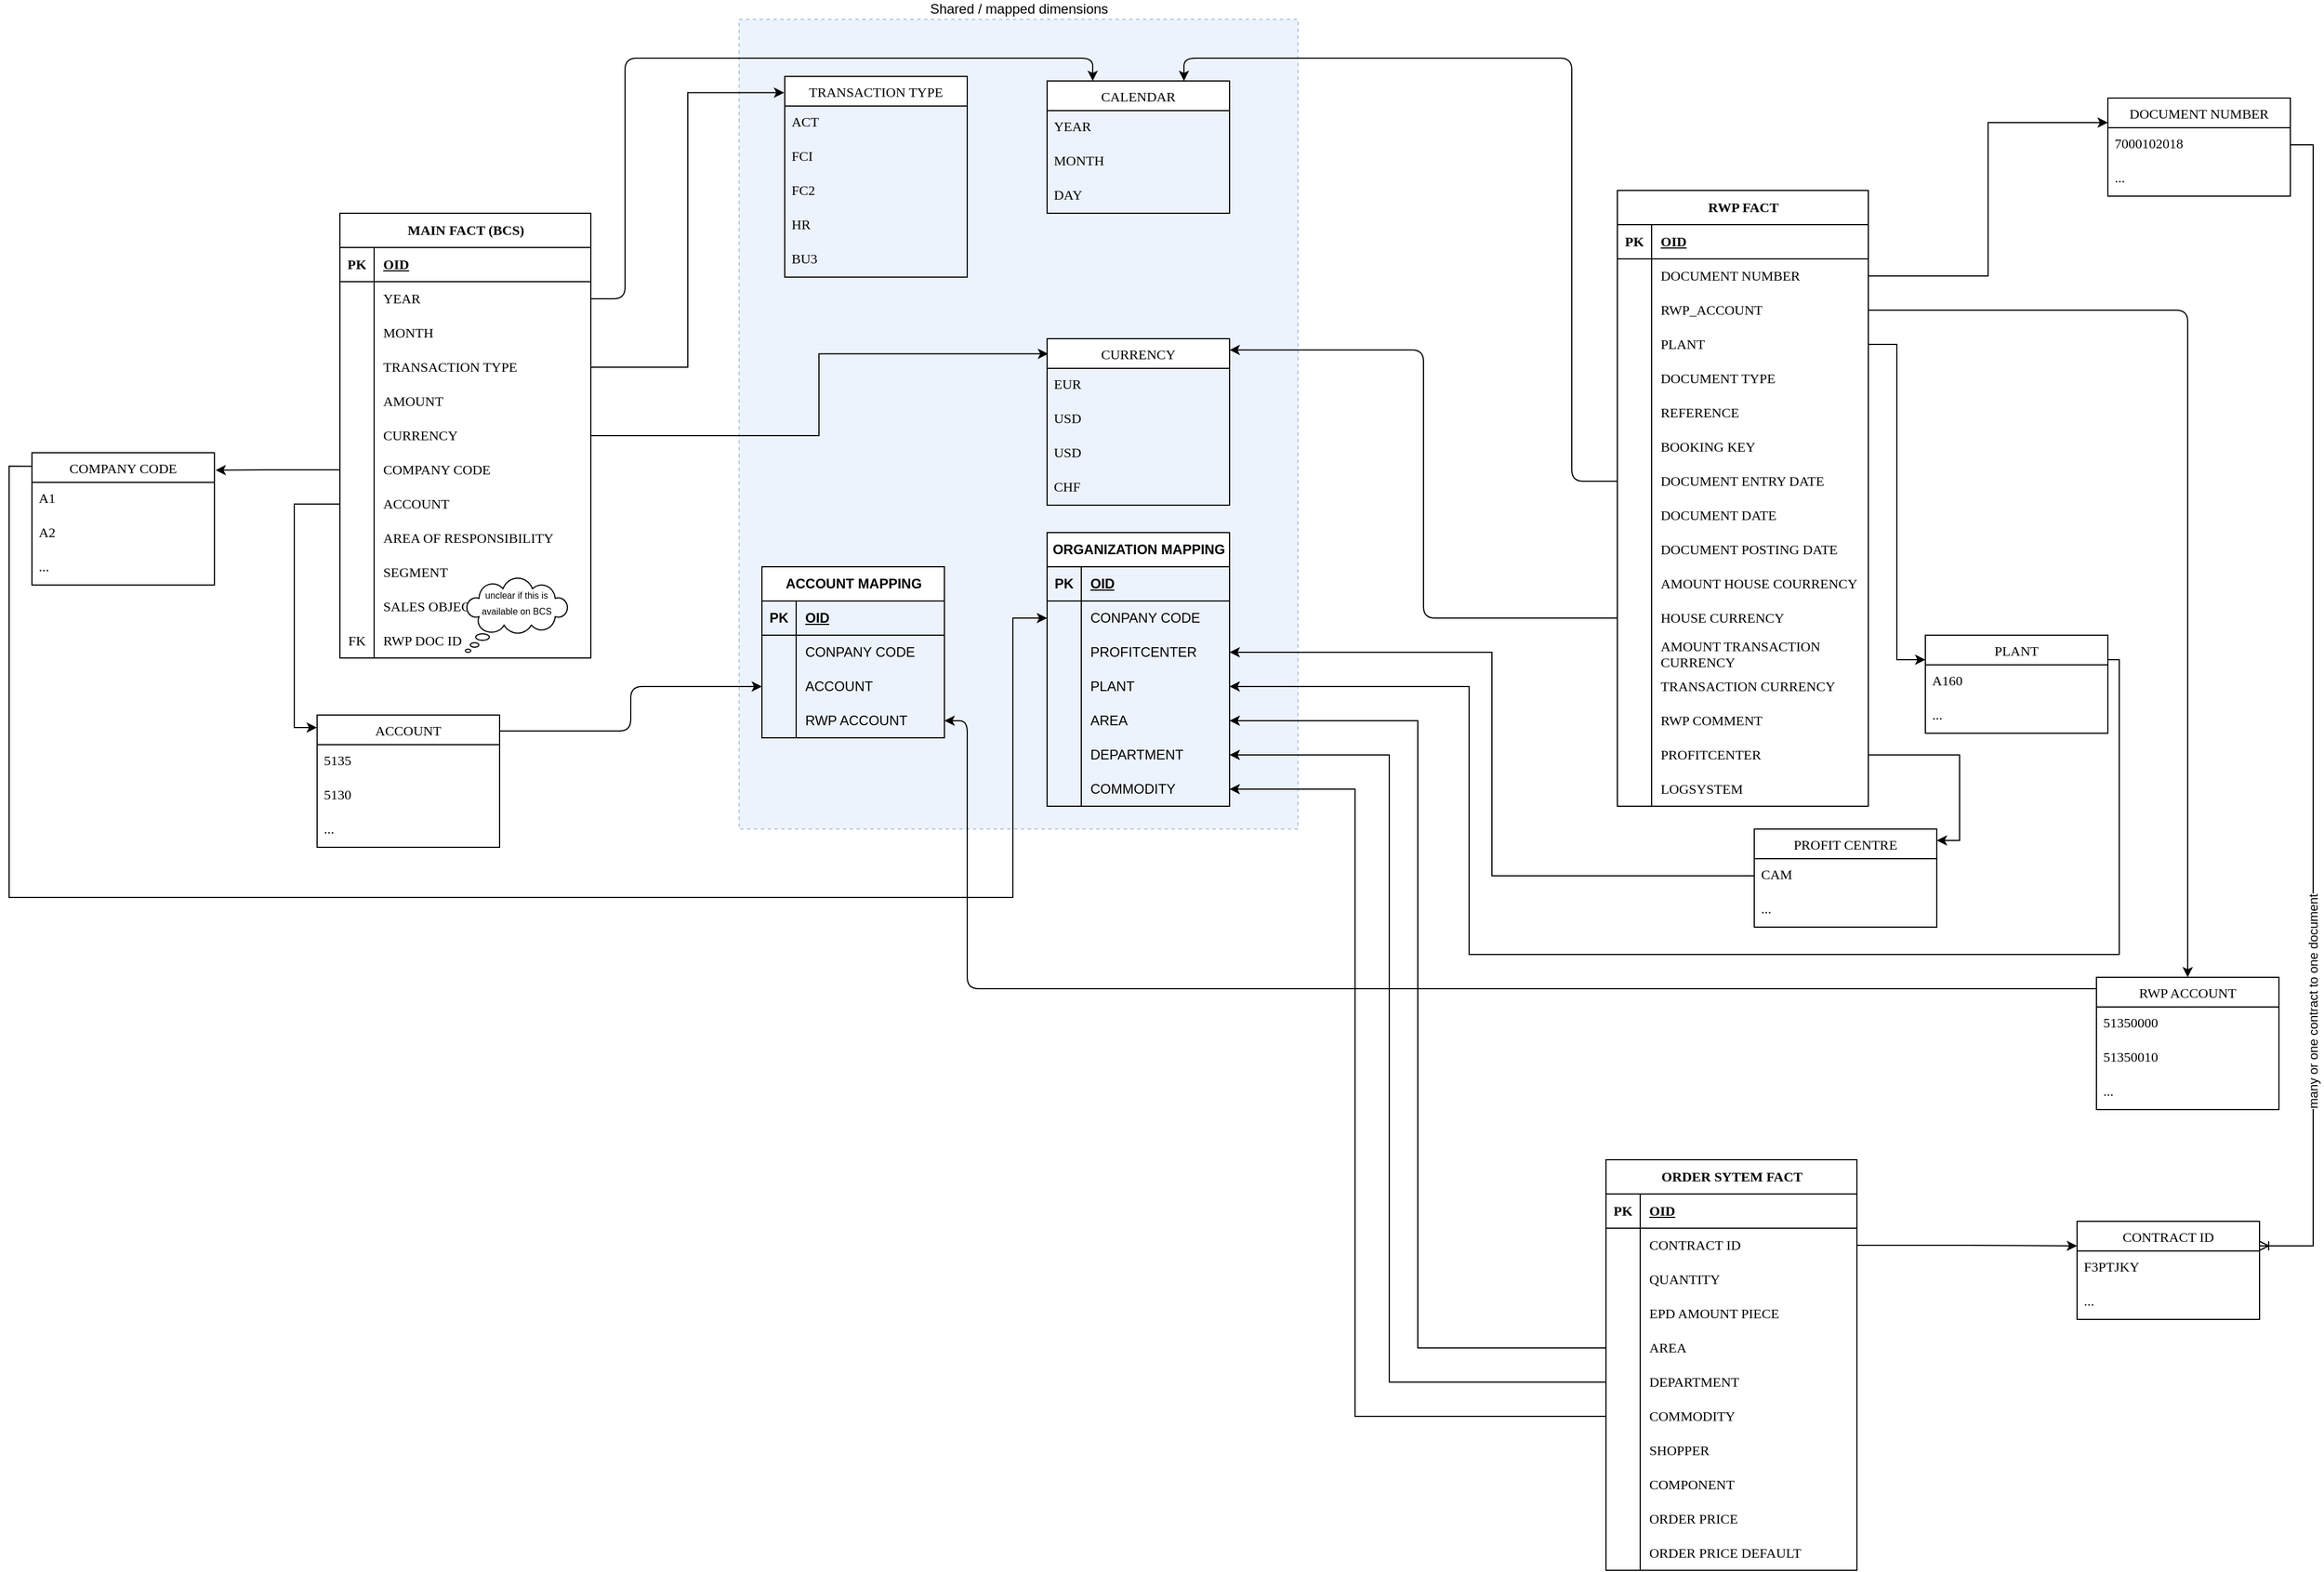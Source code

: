 <mxfile version="22.1.0" type="github">
  <diagram id="C5RBs43oDa-KdzZeNtuy" name="Page-1">
    <mxGraphModel dx="4838" dy="1780" grid="1" gridSize="10" guides="1" tooltips="1" connect="1" arrows="1" fold="1" page="0" pageScale="1" pageWidth="1200" pageHeight="1920" background="none" math="0" shadow="0">
      <root>
        <mxCell id="WIyWlLk6GJQsqaUBKTNV-0" />
        <mxCell id="WIyWlLk6GJQsqaUBKTNV-1" style="" parent="WIyWlLk6GJQsqaUBKTNV-0" />
        <mxCell id="pvqFBjxz9pWPm5oAz4ZP-286" value="Shared / mapped dimensions" style="verticalLabelPosition=top;verticalAlign=bottom;html=1;shape=mxgraph.basic.rect;fillColor2=none;strokeWidth=1;size=20;indent=5;fillColor=#dae8fc;strokeColor=#6c8ebf;dashed=1;shadow=0;opacity=50;horizontal=1;align=center;labelPosition=center;" parent="WIyWlLk6GJQsqaUBKTNV-1" vertex="1">
          <mxGeometry x="160" y="210" width="490" height="710" as="geometry" />
        </mxCell>
        <mxCell id="pvqFBjxz9pWPm5oAz4ZP-19" value="MAIN FACT (BCS)" style="shape=table;startSize=30;container=1;collapsible=1;childLayout=tableLayout;fixedRows=1;rowLines=0;fontStyle=1;align=center;resizeLast=1;html=1;hachureGap=4;fontFamily=Tahoma;fontSize=12;rounded=0;" parent="WIyWlLk6GJQsqaUBKTNV-1" vertex="1">
          <mxGeometry x="-190" y="380" width="220" height="390" as="geometry" />
        </mxCell>
        <mxCell id="pvqFBjxz9pWPm5oAz4ZP-20" value="" style="shape=tableRow;horizontal=0;startSize=0;swimlaneHead=0;swimlaneBody=0;fillColor=none;collapsible=0;dropTarget=0;points=[[0,0.5],[1,0.5]];portConstraint=eastwest;top=0;left=0;right=0;bottom=1;hachureGap=4;fontFamily=Tahoma;fontSize=12;rounded=0;" parent="pvqFBjxz9pWPm5oAz4ZP-19" vertex="1">
          <mxGeometry y="30" width="220" height="30" as="geometry" />
        </mxCell>
        <mxCell id="pvqFBjxz9pWPm5oAz4ZP-21" value="PK" style="shape=partialRectangle;connectable=0;fillColor=none;top=0;left=0;bottom=0;right=0;fontStyle=1;overflow=hidden;whiteSpace=wrap;html=1;hachureGap=4;fontFamily=Tahoma;fontSize=12;rounded=0;" parent="pvqFBjxz9pWPm5oAz4ZP-20" vertex="1">
          <mxGeometry width="30" height="30" as="geometry">
            <mxRectangle width="30" height="30" as="alternateBounds" />
          </mxGeometry>
        </mxCell>
        <mxCell id="pvqFBjxz9pWPm5oAz4ZP-22" value="OID" style="shape=partialRectangle;connectable=0;fillColor=none;top=0;left=0;bottom=0;right=0;align=left;spacingLeft=6;fontStyle=5;overflow=hidden;whiteSpace=wrap;html=1;hachureGap=4;fontFamily=Tahoma;fontSize=12;rounded=0;" parent="pvqFBjxz9pWPm5oAz4ZP-20" vertex="1">
          <mxGeometry x="30" width="190" height="30" as="geometry">
            <mxRectangle width="190" height="30" as="alternateBounds" />
          </mxGeometry>
        </mxCell>
        <mxCell id="pvqFBjxz9pWPm5oAz4ZP-23" value="" style="shape=tableRow;horizontal=0;startSize=0;swimlaneHead=0;swimlaneBody=0;fillColor=none;collapsible=0;dropTarget=0;points=[[0,0.5],[1,0.5]];portConstraint=eastwest;top=0;left=0;right=0;bottom=0;hachureGap=4;fontFamily=Tahoma;fontSize=12;rounded=0;" parent="pvqFBjxz9pWPm5oAz4ZP-19" vertex="1">
          <mxGeometry y="60" width="220" height="30" as="geometry" />
        </mxCell>
        <mxCell id="pvqFBjxz9pWPm5oAz4ZP-24" value="" style="shape=partialRectangle;connectable=0;fillColor=none;top=0;left=0;bottom=0;right=0;editable=1;overflow=hidden;whiteSpace=wrap;html=1;hachureGap=4;fontFamily=Tahoma;fontSize=12;rounded=0;" parent="pvqFBjxz9pWPm5oAz4ZP-23" vertex="1">
          <mxGeometry width="30" height="30" as="geometry">
            <mxRectangle width="30" height="30" as="alternateBounds" />
          </mxGeometry>
        </mxCell>
        <mxCell id="pvqFBjxz9pWPm5oAz4ZP-25" value="YEAR" style="shape=partialRectangle;connectable=0;fillColor=none;top=0;left=0;bottom=0;right=0;align=left;spacingLeft=6;overflow=hidden;whiteSpace=wrap;html=1;hachureGap=4;fontFamily=Tahoma;fontSize=12;rounded=0;" parent="pvqFBjxz9pWPm5oAz4ZP-23" vertex="1">
          <mxGeometry x="30" width="190" height="30" as="geometry">
            <mxRectangle width="190" height="30" as="alternateBounds" />
          </mxGeometry>
        </mxCell>
        <mxCell id="pvqFBjxz9pWPm5oAz4ZP-26" value="" style="shape=tableRow;horizontal=0;startSize=0;swimlaneHead=0;swimlaneBody=0;fillColor=none;collapsible=0;dropTarget=0;points=[[0,0.5],[1,0.5]];portConstraint=eastwest;top=0;left=0;right=0;bottom=0;hachureGap=4;fontFamily=Tahoma;fontSize=12;rounded=0;" parent="pvqFBjxz9pWPm5oAz4ZP-19" vertex="1">
          <mxGeometry y="90" width="220" height="30" as="geometry" />
        </mxCell>
        <mxCell id="pvqFBjxz9pWPm5oAz4ZP-27" value="" style="shape=partialRectangle;connectable=0;fillColor=none;top=0;left=0;bottom=0;right=0;editable=1;overflow=hidden;whiteSpace=wrap;html=1;hachureGap=4;fontFamily=Tahoma;fontSize=12;rounded=0;" parent="pvqFBjxz9pWPm5oAz4ZP-26" vertex="1">
          <mxGeometry width="30" height="30" as="geometry">
            <mxRectangle width="30" height="30" as="alternateBounds" />
          </mxGeometry>
        </mxCell>
        <mxCell id="pvqFBjxz9pWPm5oAz4ZP-28" value="MONTH" style="shape=partialRectangle;connectable=0;fillColor=none;top=0;left=0;bottom=0;right=0;align=left;spacingLeft=6;overflow=hidden;whiteSpace=wrap;html=1;hachureGap=4;fontFamily=Tahoma;fontSize=12;rounded=0;" parent="pvqFBjxz9pWPm5oAz4ZP-26" vertex="1">
          <mxGeometry x="30" width="190" height="30" as="geometry">
            <mxRectangle width="190" height="30" as="alternateBounds" />
          </mxGeometry>
        </mxCell>
        <mxCell id="pvqFBjxz9pWPm5oAz4ZP-29" value="" style="shape=tableRow;horizontal=0;startSize=0;swimlaneHead=0;swimlaneBody=0;fillColor=none;collapsible=0;dropTarget=0;points=[[0,0.5],[1,0.5]];portConstraint=eastwest;top=0;left=0;right=0;bottom=0;hachureGap=4;fontFamily=Tahoma;fontSize=12;rounded=0;" parent="pvqFBjxz9pWPm5oAz4ZP-19" vertex="1">
          <mxGeometry y="120" width="220" height="30" as="geometry" />
        </mxCell>
        <mxCell id="pvqFBjxz9pWPm5oAz4ZP-30" value="" style="shape=partialRectangle;connectable=0;fillColor=none;top=0;left=0;bottom=0;right=0;editable=1;overflow=hidden;whiteSpace=wrap;html=1;hachureGap=4;fontFamily=Tahoma;fontSize=12;rounded=0;" parent="pvqFBjxz9pWPm5oAz4ZP-29" vertex="1">
          <mxGeometry width="30" height="30" as="geometry">
            <mxRectangle width="30" height="30" as="alternateBounds" />
          </mxGeometry>
        </mxCell>
        <mxCell id="pvqFBjxz9pWPm5oAz4ZP-31" value="TRANSACTION TYPE" style="shape=partialRectangle;connectable=0;fillColor=none;top=0;left=0;bottom=0;right=0;align=left;spacingLeft=6;overflow=hidden;whiteSpace=wrap;html=1;hachureGap=4;fontFamily=Tahoma;fontSize=12;rounded=0;" parent="pvqFBjxz9pWPm5oAz4ZP-29" vertex="1">
          <mxGeometry x="30" width="190" height="30" as="geometry">
            <mxRectangle width="190" height="30" as="alternateBounds" />
          </mxGeometry>
        </mxCell>
        <mxCell id="pvqFBjxz9pWPm5oAz4ZP-64" value="" style="shape=tableRow;horizontal=0;startSize=0;swimlaneHead=0;swimlaneBody=0;fillColor=none;collapsible=0;dropTarget=0;points=[[0,0.5],[1,0.5]];portConstraint=eastwest;top=0;left=0;right=0;bottom=0;hachureGap=4;fontFamily=Tahoma;fontSize=12;rounded=0;" parent="pvqFBjxz9pWPm5oAz4ZP-19" vertex="1">
          <mxGeometry y="150" width="220" height="30" as="geometry" />
        </mxCell>
        <mxCell id="pvqFBjxz9pWPm5oAz4ZP-65" value="" style="shape=partialRectangle;connectable=0;fillColor=none;top=0;left=0;bottom=0;right=0;editable=1;overflow=hidden;whiteSpace=wrap;html=1;hachureGap=4;fontFamily=Tahoma;fontSize=12;rounded=0;" parent="pvqFBjxz9pWPm5oAz4ZP-64" vertex="1">
          <mxGeometry width="30" height="30" as="geometry">
            <mxRectangle width="30" height="30" as="alternateBounds" />
          </mxGeometry>
        </mxCell>
        <mxCell id="pvqFBjxz9pWPm5oAz4ZP-66" value="AMOUNT" style="shape=partialRectangle;connectable=0;fillColor=none;top=0;left=0;bottom=0;right=0;align=left;spacingLeft=6;overflow=hidden;whiteSpace=wrap;html=1;hachureGap=4;fontFamily=Tahoma;fontSize=12;rounded=0;" parent="pvqFBjxz9pWPm5oAz4ZP-64" vertex="1">
          <mxGeometry x="30" width="190" height="30" as="geometry">
            <mxRectangle width="190" height="30" as="alternateBounds" />
          </mxGeometry>
        </mxCell>
        <mxCell id="pvqFBjxz9pWPm5oAz4ZP-67" value="" style="shape=tableRow;horizontal=0;startSize=0;swimlaneHead=0;swimlaneBody=0;fillColor=none;collapsible=0;dropTarget=0;points=[[0,0.5],[1,0.5]];portConstraint=eastwest;top=0;left=0;right=0;bottom=0;hachureGap=4;fontFamily=Tahoma;fontSize=12;rounded=0;" parent="pvqFBjxz9pWPm5oAz4ZP-19" vertex="1">
          <mxGeometry y="180" width="220" height="30" as="geometry" />
        </mxCell>
        <mxCell id="pvqFBjxz9pWPm5oAz4ZP-68" value="" style="shape=partialRectangle;connectable=0;fillColor=none;top=0;left=0;bottom=0;right=0;editable=1;overflow=hidden;whiteSpace=wrap;html=1;hachureGap=4;fontFamily=Tahoma;fontSize=12;rounded=0;" parent="pvqFBjxz9pWPm5oAz4ZP-67" vertex="1">
          <mxGeometry width="30" height="30" as="geometry">
            <mxRectangle width="30" height="30" as="alternateBounds" />
          </mxGeometry>
        </mxCell>
        <mxCell id="pvqFBjxz9pWPm5oAz4ZP-69" value="CURRENCY" style="shape=partialRectangle;connectable=0;fillColor=none;top=0;left=0;bottom=0;right=0;align=left;spacingLeft=6;overflow=hidden;whiteSpace=wrap;html=1;hachureGap=4;fontFamily=Tahoma;fontSize=12;rounded=0;" parent="pvqFBjxz9pWPm5oAz4ZP-67" vertex="1">
          <mxGeometry x="30" width="190" height="30" as="geometry">
            <mxRectangle width="190" height="30" as="alternateBounds" />
          </mxGeometry>
        </mxCell>
        <mxCell id="pvqFBjxz9pWPm5oAz4ZP-93" value="" style="shape=tableRow;horizontal=0;startSize=0;swimlaneHead=0;swimlaneBody=0;fillColor=none;collapsible=0;dropTarget=0;points=[[0,0.5],[1,0.5]];portConstraint=eastwest;top=0;left=0;right=0;bottom=0;hachureGap=4;fontFamily=Tahoma;fontSize=12;rounded=0;" parent="pvqFBjxz9pWPm5oAz4ZP-19" vertex="1">
          <mxGeometry y="210" width="220" height="30" as="geometry" />
        </mxCell>
        <mxCell id="pvqFBjxz9pWPm5oAz4ZP-94" value="" style="shape=partialRectangle;connectable=0;fillColor=none;top=0;left=0;bottom=0;right=0;editable=1;overflow=hidden;whiteSpace=wrap;html=1;hachureGap=4;fontFamily=Tahoma;fontSize=12;rounded=0;" parent="pvqFBjxz9pWPm5oAz4ZP-93" vertex="1">
          <mxGeometry width="30" height="30" as="geometry">
            <mxRectangle width="30" height="30" as="alternateBounds" />
          </mxGeometry>
        </mxCell>
        <mxCell id="pvqFBjxz9pWPm5oAz4ZP-95" value="COMPANY CODE" style="shape=partialRectangle;connectable=0;fillColor=none;top=0;left=0;bottom=0;right=0;align=left;spacingLeft=6;overflow=hidden;whiteSpace=wrap;html=1;hachureGap=4;fontFamily=Tahoma;fontSize=12;rounded=0;" parent="pvqFBjxz9pWPm5oAz4ZP-93" vertex="1">
          <mxGeometry x="30" width="190" height="30" as="geometry">
            <mxRectangle width="190" height="30" as="alternateBounds" />
          </mxGeometry>
        </mxCell>
        <mxCell id="pvqFBjxz9pWPm5oAz4ZP-73" value="" style="shape=tableRow;horizontal=0;startSize=0;swimlaneHead=0;swimlaneBody=0;fillColor=none;collapsible=0;dropTarget=0;points=[[0,0.5],[1,0.5]];portConstraint=eastwest;top=0;left=0;right=0;bottom=0;hachureGap=4;fontFamily=Tahoma;fontSize=12;rounded=0;" parent="pvqFBjxz9pWPm5oAz4ZP-19" vertex="1">
          <mxGeometry y="240" width="220" height="30" as="geometry" />
        </mxCell>
        <mxCell id="pvqFBjxz9pWPm5oAz4ZP-74" value="" style="shape=partialRectangle;connectable=0;fillColor=none;top=0;left=0;bottom=0;right=0;editable=1;overflow=hidden;whiteSpace=wrap;html=1;hachureGap=4;fontFamily=Tahoma;fontSize=12;rounded=0;" parent="pvqFBjxz9pWPm5oAz4ZP-73" vertex="1">
          <mxGeometry width="30" height="30" as="geometry">
            <mxRectangle width="30" height="30" as="alternateBounds" />
          </mxGeometry>
        </mxCell>
        <mxCell id="pvqFBjxz9pWPm5oAz4ZP-75" value="ACCOUNT" style="shape=partialRectangle;connectable=0;fillColor=none;top=0;left=0;bottom=0;right=0;align=left;spacingLeft=6;overflow=hidden;whiteSpace=wrap;html=1;hachureGap=4;fontFamily=Tahoma;fontSize=12;rounded=0;" parent="pvqFBjxz9pWPm5oAz4ZP-73" vertex="1">
          <mxGeometry x="30" width="190" height="30" as="geometry">
            <mxRectangle width="190" height="30" as="alternateBounds" />
          </mxGeometry>
        </mxCell>
        <mxCell id="pvqFBjxz9pWPm5oAz4ZP-121" value="" style="shape=tableRow;horizontal=0;startSize=0;swimlaneHead=0;swimlaneBody=0;fillColor=none;collapsible=0;dropTarget=0;points=[[0,0.5],[1,0.5]];portConstraint=eastwest;top=0;left=0;right=0;bottom=0;hachureGap=4;fontFamily=Tahoma;fontSize=12;rounded=0;" parent="pvqFBjxz9pWPm5oAz4ZP-19" vertex="1">
          <mxGeometry y="270" width="220" height="30" as="geometry" />
        </mxCell>
        <mxCell id="pvqFBjxz9pWPm5oAz4ZP-122" value="" style="shape=partialRectangle;connectable=0;fillColor=none;top=0;left=0;bottom=0;right=0;editable=1;overflow=hidden;whiteSpace=wrap;html=1;hachureGap=4;fontFamily=Tahoma;fontSize=12;rounded=0;" parent="pvqFBjxz9pWPm5oAz4ZP-121" vertex="1">
          <mxGeometry width="30" height="30" as="geometry">
            <mxRectangle width="30" height="30" as="alternateBounds" />
          </mxGeometry>
        </mxCell>
        <mxCell id="pvqFBjxz9pWPm5oAz4ZP-123" value="AREA OF RESPONSIBILITY" style="shape=partialRectangle;connectable=0;fillColor=none;top=0;left=0;bottom=0;right=0;align=left;spacingLeft=6;overflow=hidden;whiteSpace=wrap;html=1;hachureGap=4;fontFamily=Tahoma;fontSize=12;rounded=0;" parent="pvqFBjxz9pWPm5oAz4ZP-121" vertex="1">
          <mxGeometry x="30" width="190" height="30" as="geometry">
            <mxRectangle width="190" height="30" as="alternateBounds" />
          </mxGeometry>
        </mxCell>
        <mxCell id="pvqFBjxz9pWPm5oAz4ZP-127" value="" style="shape=tableRow;horizontal=0;startSize=0;swimlaneHead=0;swimlaneBody=0;fillColor=none;collapsible=0;dropTarget=0;points=[[0,0.5],[1,0.5]];portConstraint=eastwest;top=0;left=0;right=0;bottom=0;hachureGap=4;fontFamily=Tahoma;fontSize=12;rounded=0;" parent="pvqFBjxz9pWPm5oAz4ZP-19" vertex="1">
          <mxGeometry y="300" width="220" height="30" as="geometry" />
        </mxCell>
        <mxCell id="pvqFBjxz9pWPm5oAz4ZP-128" value="" style="shape=partialRectangle;connectable=0;fillColor=none;top=0;left=0;bottom=0;right=0;editable=1;overflow=hidden;whiteSpace=wrap;html=1;hachureGap=4;fontFamily=Tahoma;fontSize=12;rounded=0;" parent="pvqFBjxz9pWPm5oAz4ZP-127" vertex="1">
          <mxGeometry width="30" height="30" as="geometry">
            <mxRectangle width="30" height="30" as="alternateBounds" />
          </mxGeometry>
        </mxCell>
        <mxCell id="pvqFBjxz9pWPm5oAz4ZP-129" value="SEGMENT" style="shape=partialRectangle;connectable=0;fillColor=none;top=0;left=0;bottom=0;right=0;align=left;spacingLeft=6;overflow=hidden;whiteSpace=wrap;html=1;hachureGap=4;fontFamily=Tahoma;fontSize=12;rounded=0;" parent="pvqFBjxz9pWPm5oAz4ZP-127" vertex="1">
          <mxGeometry x="30" width="190" height="30" as="geometry">
            <mxRectangle width="190" height="30" as="alternateBounds" />
          </mxGeometry>
        </mxCell>
        <mxCell id="pvqFBjxz9pWPm5oAz4ZP-130" value="" style="shape=tableRow;horizontal=0;startSize=0;swimlaneHead=0;swimlaneBody=0;fillColor=none;collapsible=0;dropTarget=0;points=[[0,0.5],[1,0.5]];portConstraint=eastwest;top=0;left=0;right=0;bottom=0;hachureGap=4;fontFamily=Tahoma;fontSize=12;rounded=0;" parent="pvqFBjxz9pWPm5oAz4ZP-19" vertex="1">
          <mxGeometry y="330" width="220" height="30" as="geometry" />
        </mxCell>
        <mxCell id="pvqFBjxz9pWPm5oAz4ZP-131" value="" style="shape=partialRectangle;connectable=0;fillColor=none;top=0;left=0;bottom=0;right=0;editable=1;overflow=hidden;whiteSpace=wrap;html=1;hachureGap=4;fontFamily=Tahoma;fontSize=12;rounded=0;" parent="pvqFBjxz9pWPm5oAz4ZP-130" vertex="1">
          <mxGeometry width="30" height="30" as="geometry">
            <mxRectangle width="30" height="30" as="alternateBounds" />
          </mxGeometry>
        </mxCell>
        <mxCell id="pvqFBjxz9pWPm5oAz4ZP-132" value="SALES OBJECT" style="shape=partialRectangle;connectable=0;fillColor=none;top=0;left=0;bottom=0;right=0;align=left;spacingLeft=6;overflow=hidden;whiteSpace=wrap;html=1;hachureGap=4;fontFamily=Tahoma;fontSize=12;rounded=0;" parent="pvqFBjxz9pWPm5oAz4ZP-130" vertex="1">
          <mxGeometry x="30" width="190" height="30" as="geometry">
            <mxRectangle width="190" height="30" as="alternateBounds" />
          </mxGeometry>
        </mxCell>
        <mxCell id="pvqFBjxz9pWPm5oAz4ZP-124" value="" style="shape=tableRow;horizontal=0;startSize=0;swimlaneHead=0;swimlaneBody=0;fillColor=none;collapsible=0;dropTarget=0;points=[[0,0.5],[1,0.5]];portConstraint=eastwest;top=0;left=0;right=0;bottom=0;hachureGap=4;fontFamily=Tahoma;fontSize=12;rounded=0;" parent="pvqFBjxz9pWPm5oAz4ZP-19" vertex="1">
          <mxGeometry y="360" width="220" height="30" as="geometry" />
        </mxCell>
        <mxCell id="pvqFBjxz9pWPm5oAz4ZP-125" value="FK" style="shape=partialRectangle;connectable=0;fillColor=none;top=0;left=0;bottom=0;right=0;editable=1;overflow=hidden;whiteSpace=wrap;html=1;hachureGap=4;fontFamily=Tahoma;fontSize=12;rounded=0;" parent="pvqFBjxz9pWPm5oAz4ZP-124" vertex="1">
          <mxGeometry width="30" height="30" as="geometry">
            <mxRectangle width="30" height="30" as="alternateBounds" />
          </mxGeometry>
        </mxCell>
        <mxCell id="pvqFBjxz9pWPm5oAz4ZP-126" value="RWP DOC ID" style="shape=partialRectangle;connectable=0;fillColor=none;top=0;left=0;bottom=0;right=0;align=left;spacingLeft=6;overflow=hidden;whiteSpace=wrap;html=1;hachureGap=4;fontFamily=Tahoma;fontSize=12;rounded=0;" parent="pvqFBjxz9pWPm5oAz4ZP-124" vertex="1">
          <mxGeometry x="30" width="190" height="30" as="geometry">
            <mxRectangle width="190" height="30" as="alternateBounds" />
          </mxGeometry>
        </mxCell>
        <mxCell id="pvqFBjxz9pWPm5oAz4ZP-57" value="TRANSACTION TYPE" style="swimlane;fontStyle=0;childLayout=stackLayout;horizontal=1;startSize=26;horizontalStack=0;resizeParent=1;resizeParentMax=0;resizeLast=0;collapsible=1;marginBottom=0;align=center;fontSize=12;hachureGap=4;fontFamily=Tahoma;rounded=0;" parent="WIyWlLk6GJQsqaUBKTNV-1" vertex="1">
          <mxGeometry x="200" y="260" width="160" height="176" as="geometry" />
        </mxCell>
        <mxCell id="pvqFBjxz9pWPm5oAz4ZP-58" value="ACT" style="text;strokeColor=none;fillColor=none;spacingLeft=4;spacingRight=4;overflow=hidden;rotatable=0;points=[[0,0.5],[1,0.5]];portConstraint=eastwest;fontSize=12;whiteSpace=wrap;html=1;fontFamily=Tahoma;rounded=0;" parent="pvqFBjxz9pWPm5oAz4ZP-57" vertex="1">
          <mxGeometry y="26" width="160" height="30" as="geometry" />
        </mxCell>
        <mxCell id="pvqFBjxz9pWPm5oAz4ZP-59" value="FCI" style="text;strokeColor=none;fillColor=none;spacingLeft=4;spacingRight=4;overflow=hidden;rotatable=0;points=[[0,0.5],[1,0.5]];portConstraint=eastwest;fontSize=12;whiteSpace=wrap;html=1;fontFamily=Tahoma;rounded=0;" parent="pvqFBjxz9pWPm5oAz4ZP-57" vertex="1">
          <mxGeometry y="56" width="160" height="30" as="geometry" />
        </mxCell>
        <mxCell id="pvqFBjxz9pWPm5oAz4ZP-61" value="FC2" style="text;strokeColor=none;fillColor=none;spacingLeft=4;spacingRight=4;overflow=hidden;rotatable=0;points=[[0,0.5],[1,0.5]];portConstraint=eastwest;fontSize=12;whiteSpace=wrap;html=1;fontFamily=Tahoma;rounded=0;" parent="pvqFBjxz9pWPm5oAz4ZP-57" vertex="1">
          <mxGeometry y="86" width="160" height="30" as="geometry" />
        </mxCell>
        <mxCell id="pvqFBjxz9pWPm5oAz4ZP-62" value="HR" style="text;strokeColor=none;fillColor=none;spacingLeft=4;spacingRight=4;overflow=hidden;rotatable=0;points=[[0,0.5],[1,0.5]];portConstraint=eastwest;fontSize=12;whiteSpace=wrap;html=1;fontFamily=Tahoma;rounded=0;" parent="pvqFBjxz9pWPm5oAz4ZP-57" vertex="1">
          <mxGeometry y="116" width="160" height="30" as="geometry" />
        </mxCell>
        <mxCell id="pvqFBjxz9pWPm5oAz4ZP-60" value="BU3" style="text;strokeColor=none;fillColor=none;spacingLeft=4;spacingRight=4;overflow=hidden;rotatable=0;points=[[0,0.5],[1,0.5]];portConstraint=eastwest;fontSize=12;whiteSpace=wrap;html=1;fontFamily=Tahoma;rounded=0;" parent="pvqFBjxz9pWPm5oAz4ZP-57" vertex="1">
          <mxGeometry y="146" width="160" height="30" as="geometry" />
        </mxCell>
        <mxCell id="pvqFBjxz9pWPm5oAz4ZP-63" style="edgeStyle=orthogonalEdgeStyle;rounded=0;hachureGap=4;orthogonalLoop=1;jettySize=auto;html=1;fontFamily=Tahoma;fontSize=12;entryX=-0.003;entryY=0.081;entryDx=0;entryDy=0;entryPerimeter=0;" parent="WIyWlLk6GJQsqaUBKTNV-1" source="pvqFBjxz9pWPm5oAz4ZP-29" target="pvqFBjxz9pWPm5oAz4ZP-57" edge="1">
          <mxGeometry relative="1" as="geometry">
            <mxPoint x="220" y="210" as="targetPoint" />
          </mxGeometry>
        </mxCell>
        <mxCell id="pvqFBjxz9pWPm5oAz4ZP-82" value="ACCOUNT" style="swimlane;fontStyle=0;childLayout=stackLayout;horizontal=1;startSize=26;horizontalStack=0;resizeParent=1;resizeParentMax=0;resizeLast=0;collapsible=1;marginBottom=0;align=center;fontSize=12;hachureGap=4;fontFamily=Tahoma;rounded=0;" parent="WIyWlLk6GJQsqaUBKTNV-1" vertex="1">
          <mxGeometry x="-210" y="820" width="160" height="116" as="geometry" />
        </mxCell>
        <mxCell id="pvqFBjxz9pWPm5oAz4ZP-83" value="5135" style="text;strokeColor=none;fillColor=none;spacingLeft=4;spacingRight=4;overflow=hidden;rotatable=0;points=[[0,0.5],[1,0.5]];portConstraint=eastwest;fontSize=12;whiteSpace=wrap;html=1;fontFamily=Tahoma;rounded=0;" parent="pvqFBjxz9pWPm5oAz4ZP-82" vertex="1">
          <mxGeometry y="26" width="160" height="30" as="geometry" />
        </mxCell>
        <mxCell id="pvqFBjxz9pWPm5oAz4ZP-84" value="5130" style="text;strokeColor=none;fillColor=none;spacingLeft=4;spacingRight=4;overflow=hidden;rotatable=0;points=[[0,0.5],[1,0.5]];portConstraint=eastwest;fontSize=12;whiteSpace=wrap;html=1;fontFamily=Tahoma;rounded=0;" parent="pvqFBjxz9pWPm5oAz4ZP-82" vertex="1">
          <mxGeometry y="56" width="160" height="30" as="geometry" />
        </mxCell>
        <mxCell id="pvqFBjxz9pWPm5oAz4ZP-85" value="..." style="text;strokeColor=none;fillColor=none;spacingLeft=4;spacingRight=4;overflow=hidden;rotatable=0;points=[[0,0.5],[1,0.5]];portConstraint=eastwest;fontSize=12;whiteSpace=wrap;html=1;fontFamily=Tahoma;rounded=0;" parent="pvqFBjxz9pWPm5oAz4ZP-82" vertex="1">
          <mxGeometry y="86" width="160" height="30" as="geometry" />
        </mxCell>
        <mxCell id="pvqFBjxz9pWPm5oAz4ZP-86" style="edgeStyle=orthogonalEdgeStyle;rounded=0;hachureGap=4;orthogonalLoop=1;jettySize=auto;html=1;exitX=0;exitY=0.5;exitDx=0;exitDy=0;fontFamily=Tahoma;fontSize=12;entryX=-0.001;entryY=0.095;entryDx=0;entryDy=0;entryPerimeter=0;" parent="WIyWlLk6GJQsqaUBKTNV-1" source="pvqFBjxz9pWPm5oAz4ZP-73" target="pvqFBjxz9pWPm5oAz4ZP-82" edge="1">
          <mxGeometry relative="1" as="geometry">
            <mxPoint x="160" y="480" as="targetPoint" />
          </mxGeometry>
        </mxCell>
        <mxCell id="pvqFBjxz9pWPm5oAz4ZP-87" value="CURRENCY" style="swimlane;fontStyle=0;childLayout=stackLayout;horizontal=1;startSize=26;horizontalStack=0;resizeParent=1;resizeParentMax=0;resizeLast=0;collapsible=1;marginBottom=0;align=center;fontSize=12;hachureGap=4;fontFamily=Tahoma;rounded=0;" parent="WIyWlLk6GJQsqaUBKTNV-1" vertex="1">
          <mxGeometry x="430" y="490" width="160" height="146" as="geometry" />
        </mxCell>
        <mxCell id="pvqFBjxz9pWPm5oAz4ZP-88" value="EUR" style="text;strokeColor=none;fillColor=none;spacingLeft=4;spacingRight=4;overflow=hidden;rotatable=0;points=[[0,0.5],[1,0.5]];portConstraint=eastwest;fontSize=12;whiteSpace=wrap;html=1;fontFamily=Tahoma;rounded=0;" parent="pvqFBjxz9pWPm5oAz4ZP-87" vertex="1">
          <mxGeometry y="26" width="160" height="30" as="geometry" />
        </mxCell>
        <mxCell id="pvqFBjxz9pWPm5oAz4ZP-91" value="USD" style="text;strokeColor=none;fillColor=none;spacingLeft=4;spacingRight=4;overflow=hidden;rotatable=0;points=[[0,0.5],[1,0.5]];portConstraint=eastwest;fontSize=12;whiteSpace=wrap;html=1;fontFamily=Tahoma;rounded=0;" parent="pvqFBjxz9pWPm5oAz4ZP-87" vertex="1">
          <mxGeometry y="56" width="160" height="30" as="geometry" />
        </mxCell>
        <mxCell id="pvqFBjxz9pWPm5oAz4ZP-89" value="USD" style="text;strokeColor=none;fillColor=none;spacingLeft=4;spacingRight=4;overflow=hidden;rotatable=0;points=[[0,0.5],[1,0.5]];portConstraint=eastwest;fontSize=12;whiteSpace=wrap;html=1;fontFamily=Tahoma;rounded=0;" parent="pvqFBjxz9pWPm5oAz4ZP-87" vertex="1">
          <mxGeometry y="86" width="160" height="30" as="geometry" />
        </mxCell>
        <mxCell id="pvqFBjxz9pWPm5oAz4ZP-90" value="CHF" style="text;strokeColor=none;fillColor=none;spacingLeft=4;spacingRight=4;overflow=hidden;rotatable=0;points=[[0,0.5],[1,0.5]];portConstraint=eastwest;fontSize=12;whiteSpace=wrap;html=1;fontFamily=Tahoma;rounded=0;" parent="pvqFBjxz9pWPm5oAz4ZP-87" vertex="1">
          <mxGeometry y="116" width="160" height="30" as="geometry" />
        </mxCell>
        <mxCell id="pvqFBjxz9pWPm5oAz4ZP-92" style="edgeStyle=orthogonalEdgeStyle;orthogonalLoop=1;jettySize=auto;html=1;entryX=0.006;entryY=0.091;entryDx=0;entryDy=0;entryPerimeter=0;rounded=0;fontFamily=Tahoma;fontSize=12;" parent="WIyWlLk6GJQsqaUBKTNV-1" source="pvqFBjxz9pWPm5oAz4ZP-67" target="pvqFBjxz9pWPm5oAz4ZP-87" edge="1">
          <mxGeometry relative="1" as="geometry" />
        </mxCell>
        <mxCell id="pvqFBjxz9pWPm5oAz4ZP-133" value="COMPANY CODE" style="swimlane;fontStyle=0;childLayout=stackLayout;horizontal=1;startSize=26;horizontalStack=0;resizeParent=1;resizeParentMax=0;resizeLast=0;collapsible=1;marginBottom=0;align=center;fontSize=12;hachureGap=4;fontFamily=Tahoma;rounded=0;" parent="WIyWlLk6GJQsqaUBKTNV-1" vertex="1">
          <mxGeometry x="-460" y="590" width="160" height="116" as="geometry" />
        </mxCell>
        <mxCell id="pvqFBjxz9pWPm5oAz4ZP-134" value="A1" style="text;strokeColor=none;fillColor=none;spacingLeft=4;spacingRight=4;overflow=hidden;rotatable=0;points=[[0,0.5],[1,0.5]];portConstraint=eastwest;fontSize=12;whiteSpace=wrap;html=1;fontFamily=Tahoma;rounded=0;" parent="pvqFBjxz9pWPm5oAz4ZP-133" vertex="1">
          <mxGeometry y="26" width="160" height="30" as="geometry" />
        </mxCell>
        <mxCell id="pvqFBjxz9pWPm5oAz4ZP-135" value="A2" style="text;strokeColor=none;fillColor=none;spacingLeft=4;spacingRight=4;overflow=hidden;rotatable=0;points=[[0,0.5],[1,0.5]];portConstraint=eastwest;fontSize=12;whiteSpace=wrap;html=1;fontFamily=Tahoma;rounded=0;" parent="pvqFBjxz9pWPm5oAz4ZP-133" vertex="1">
          <mxGeometry y="56" width="160" height="30" as="geometry" />
        </mxCell>
        <mxCell id="pvqFBjxz9pWPm5oAz4ZP-136" value="..." style="text;strokeColor=none;fillColor=none;spacingLeft=4;spacingRight=4;overflow=hidden;rotatable=0;points=[[0,0.5],[1,0.5]];portConstraint=eastwest;fontSize=12;whiteSpace=wrap;html=1;fontFamily=Tahoma;rounded=0;" parent="pvqFBjxz9pWPm5oAz4ZP-133" vertex="1">
          <mxGeometry y="86" width="160" height="30" as="geometry" />
        </mxCell>
        <mxCell id="pvqFBjxz9pWPm5oAz4ZP-139" style="edgeStyle=orthogonalEdgeStyle;orthogonalLoop=1;jettySize=auto;html=1;exitX=0;exitY=0.5;exitDx=0;exitDy=0;entryX=1.006;entryY=0.132;entryDx=0;entryDy=0;entryPerimeter=0;fontFamily=Tahoma;fontSize=12;" parent="WIyWlLk6GJQsqaUBKTNV-1" source="pvqFBjxz9pWPm5oAz4ZP-93" target="pvqFBjxz9pWPm5oAz4ZP-133" edge="1">
          <mxGeometry relative="1" as="geometry" />
        </mxCell>
        <mxCell id="pvqFBjxz9pWPm5oAz4ZP-219" value="&lt;font style=&quot;font-size: 8px;&quot;&gt;unclear if this is available on BCS&lt;/font&gt;" style="whiteSpace=wrap;html=1;shape=mxgraph.basic.cloud_callout;align=center;verticalAlign=top;" parent="WIyWlLk6GJQsqaUBKTNV-1" vertex="1">
          <mxGeometry x="-80" y="700" width="90" height="65" as="geometry" />
        </mxCell>
        <mxCell id="pvqFBjxz9pWPm5oAz4ZP-257" style="edgeStyle=orthogonalEdgeStyle;orthogonalLoop=1;jettySize=auto;html=1;exitX=0;exitY=0.086;exitDx=0;exitDy=0;entryX=1;entryY=0.5;entryDx=0;entryDy=0;exitPerimeter=0;" parent="WIyWlLk6GJQsqaUBKTNV-1" source="pvqFBjxz9pWPm5oAz4ZP-253" target="pvqFBjxz9pWPm5oAz4ZP-241" edge="1">
          <mxGeometry relative="1" as="geometry">
            <mxPoint x="750" y="1180" as="sourcePoint" />
            <Array as="points">
              <mxPoint x="360" y="1060" />
              <mxPoint x="360" y="825" />
            </Array>
          </mxGeometry>
        </mxCell>
        <mxCell id="pvqFBjxz9pWPm5oAz4ZP-221" style="edgeStyle=orthogonalEdgeStyle;orthogonalLoop=1;jettySize=auto;html=1;exitX=1;exitY=0.5;exitDx=0;exitDy=0;entryX=0.5;entryY=0;entryDx=0;entryDy=0;" parent="WIyWlLk6GJQsqaUBKTNV-1" source="pvqFBjxz9pWPm5oAz4ZP-144" target="pvqFBjxz9pWPm5oAz4ZP-253" edge="1">
          <mxGeometry relative="1" as="geometry">
            <mxPoint x="1170" y="1170" as="targetPoint" />
          </mxGeometry>
        </mxCell>
        <mxCell id="pvqFBjxz9pWPm5oAz4ZP-234" value="ACCOUNT MAPPING" style="shape=table;startSize=30;container=1;collapsible=1;childLayout=tableLayout;fixedRows=1;rowLines=0;fontStyle=1;align=center;resizeLast=1;html=1;" parent="WIyWlLk6GJQsqaUBKTNV-1" vertex="1">
          <mxGeometry x="180" y="690" width="160" height="150" as="geometry" />
        </mxCell>
        <mxCell id="pvqFBjxz9pWPm5oAz4ZP-235" value="" style="shape=tableRow;horizontal=0;startSize=0;swimlaneHead=0;swimlaneBody=0;fillColor=none;collapsible=0;dropTarget=0;points=[[0,0.5],[1,0.5]];portConstraint=eastwest;top=0;left=0;right=0;bottom=1;" parent="pvqFBjxz9pWPm5oAz4ZP-234" vertex="1">
          <mxGeometry y="30" width="160" height="30" as="geometry" />
        </mxCell>
        <mxCell id="pvqFBjxz9pWPm5oAz4ZP-236" value="PK" style="shape=partialRectangle;connectable=0;fillColor=none;top=0;left=0;bottom=0;right=0;fontStyle=1;overflow=hidden;whiteSpace=wrap;html=1;" parent="pvqFBjxz9pWPm5oAz4ZP-235" vertex="1">
          <mxGeometry width="30" height="30" as="geometry">
            <mxRectangle width="30" height="30" as="alternateBounds" />
          </mxGeometry>
        </mxCell>
        <mxCell id="pvqFBjxz9pWPm5oAz4ZP-237" value="OID" style="shape=partialRectangle;connectable=0;fillColor=none;top=0;left=0;bottom=0;right=0;align=left;spacingLeft=6;fontStyle=5;overflow=hidden;whiteSpace=wrap;html=1;" parent="pvqFBjxz9pWPm5oAz4ZP-235" vertex="1">
          <mxGeometry x="30" width="130" height="30" as="geometry">
            <mxRectangle width="130" height="30" as="alternateBounds" />
          </mxGeometry>
        </mxCell>
        <mxCell id="pvqFBjxz9pWPm5oAz4ZP-244" value="" style="shape=tableRow;horizontal=0;startSize=0;swimlaneHead=0;swimlaneBody=0;fillColor=none;collapsible=0;dropTarget=0;points=[[0,0.5],[1,0.5]];portConstraint=eastwest;top=0;left=0;right=0;bottom=0;" parent="pvqFBjxz9pWPm5oAz4ZP-234" vertex="1">
          <mxGeometry y="60" width="160" height="30" as="geometry" />
        </mxCell>
        <mxCell id="pvqFBjxz9pWPm5oAz4ZP-245" value="" style="shape=partialRectangle;connectable=0;fillColor=none;top=0;left=0;bottom=0;right=0;editable=1;overflow=hidden;whiteSpace=wrap;html=1;" parent="pvqFBjxz9pWPm5oAz4ZP-244" vertex="1">
          <mxGeometry width="30" height="30" as="geometry">
            <mxRectangle width="30" height="30" as="alternateBounds" />
          </mxGeometry>
        </mxCell>
        <mxCell id="pvqFBjxz9pWPm5oAz4ZP-246" value="CONPANY CODE" style="shape=partialRectangle;connectable=0;fillColor=none;top=0;left=0;bottom=0;right=0;align=left;spacingLeft=6;overflow=hidden;whiteSpace=wrap;html=1;" parent="pvqFBjxz9pWPm5oAz4ZP-244" vertex="1">
          <mxGeometry x="30" width="130" height="30" as="geometry">
            <mxRectangle width="130" height="30" as="alternateBounds" />
          </mxGeometry>
        </mxCell>
        <mxCell id="pvqFBjxz9pWPm5oAz4ZP-238" value="" style="shape=tableRow;horizontal=0;startSize=0;swimlaneHead=0;swimlaneBody=0;fillColor=none;collapsible=0;dropTarget=0;points=[[0,0.5],[1,0.5]];portConstraint=eastwest;top=0;left=0;right=0;bottom=0;" parent="pvqFBjxz9pWPm5oAz4ZP-234" vertex="1">
          <mxGeometry y="90" width="160" height="30" as="geometry" />
        </mxCell>
        <mxCell id="pvqFBjxz9pWPm5oAz4ZP-239" value="" style="shape=partialRectangle;connectable=0;fillColor=none;top=0;left=0;bottom=0;right=0;editable=1;overflow=hidden;whiteSpace=wrap;html=1;" parent="pvqFBjxz9pWPm5oAz4ZP-238" vertex="1">
          <mxGeometry width="30" height="30" as="geometry">
            <mxRectangle width="30" height="30" as="alternateBounds" />
          </mxGeometry>
        </mxCell>
        <mxCell id="pvqFBjxz9pWPm5oAz4ZP-240" value="ACCOUNT" style="shape=partialRectangle;connectable=0;fillColor=none;top=0;left=0;bottom=0;right=0;align=left;spacingLeft=6;overflow=hidden;whiteSpace=wrap;html=1;" parent="pvqFBjxz9pWPm5oAz4ZP-238" vertex="1">
          <mxGeometry x="30" width="130" height="30" as="geometry">
            <mxRectangle width="130" height="30" as="alternateBounds" />
          </mxGeometry>
        </mxCell>
        <mxCell id="pvqFBjxz9pWPm5oAz4ZP-241" value="" style="shape=tableRow;horizontal=0;startSize=0;swimlaneHead=0;swimlaneBody=0;fillColor=none;collapsible=0;dropTarget=0;points=[[0,0.5],[1,0.5]];portConstraint=eastwest;top=0;left=0;right=0;bottom=0;" parent="pvqFBjxz9pWPm5oAz4ZP-234" vertex="1">
          <mxGeometry y="120" width="160" height="30" as="geometry" />
        </mxCell>
        <mxCell id="pvqFBjxz9pWPm5oAz4ZP-242" value="" style="shape=partialRectangle;connectable=0;fillColor=none;top=0;left=0;bottom=0;right=0;editable=1;overflow=hidden;whiteSpace=wrap;html=1;" parent="pvqFBjxz9pWPm5oAz4ZP-241" vertex="1">
          <mxGeometry width="30" height="30" as="geometry">
            <mxRectangle width="30" height="30" as="alternateBounds" />
          </mxGeometry>
        </mxCell>
        <mxCell id="pvqFBjxz9pWPm5oAz4ZP-243" value="RWP ACCOUNT" style="shape=partialRectangle;connectable=0;fillColor=none;top=0;left=0;bottom=0;right=0;align=left;spacingLeft=6;overflow=hidden;whiteSpace=wrap;html=1;" parent="pvqFBjxz9pWPm5oAz4ZP-241" vertex="1">
          <mxGeometry x="30" width="130" height="30" as="geometry">
            <mxRectangle width="130" height="30" as="alternateBounds" />
          </mxGeometry>
        </mxCell>
        <mxCell id="pvqFBjxz9pWPm5oAz4ZP-249" style="edgeStyle=orthogonalEdgeStyle;orthogonalLoop=1;jettySize=auto;html=1;exitX=1.002;exitY=0.121;exitDx=0;exitDy=0;entryX=0;entryY=0.5;entryDx=0;entryDy=0;exitPerimeter=0;" parent="WIyWlLk6GJQsqaUBKTNV-1" source="pvqFBjxz9pWPm5oAz4ZP-82" target="pvqFBjxz9pWPm5oAz4ZP-238" edge="1">
          <mxGeometry relative="1" as="geometry" />
        </mxCell>
        <mxCell id="pvqFBjxz9pWPm5oAz4ZP-251" style="edgeStyle=orthogonalEdgeStyle;orthogonalLoop=1;jettySize=auto;html=1;exitX=0;exitY=0.5;exitDx=0;exitDy=0;entryX=1;entryY=0.068;entryDx=0;entryDy=0;entryPerimeter=0;" parent="WIyWlLk6GJQsqaUBKTNV-1" source="pvqFBjxz9pWPm5oAz4ZP-174" target="pvqFBjxz9pWPm5oAz4ZP-87" edge="1">
          <mxGeometry relative="1" as="geometry">
            <mxPoint x="640" y="540" as="targetPoint" />
          </mxGeometry>
        </mxCell>
        <mxCell id="pvqFBjxz9pWPm5oAz4ZP-253" value="RWP ACCOUNT" style="swimlane;fontStyle=0;childLayout=stackLayout;horizontal=1;startSize=26;horizontalStack=0;resizeParent=1;resizeParentMax=0;resizeLast=0;collapsible=1;marginBottom=0;align=center;fontSize=12;hachureGap=4;fontFamily=Tahoma;rounded=0;" parent="WIyWlLk6GJQsqaUBKTNV-1" vertex="1">
          <mxGeometry x="1350" y="1050" width="160" height="116" as="geometry" />
        </mxCell>
        <mxCell id="pvqFBjxz9pWPm5oAz4ZP-254" value="51350000" style="text;strokeColor=none;fillColor=none;spacingLeft=4;spacingRight=4;overflow=hidden;rotatable=0;points=[[0,0.5],[1,0.5]];portConstraint=eastwest;fontSize=12;whiteSpace=wrap;html=1;fontFamily=Tahoma;rounded=0;" parent="pvqFBjxz9pWPm5oAz4ZP-253" vertex="1">
          <mxGeometry y="26" width="160" height="30" as="geometry" />
        </mxCell>
        <mxCell id="pvqFBjxz9pWPm5oAz4ZP-255" value="51350010" style="text;strokeColor=none;fillColor=none;spacingLeft=4;spacingRight=4;overflow=hidden;rotatable=0;points=[[0,0.5],[1,0.5]];portConstraint=eastwest;fontSize=12;whiteSpace=wrap;html=1;fontFamily=Tahoma;rounded=0;" parent="pvqFBjxz9pWPm5oAz4ZP-253" vertex="1">
          <mxGeometry y="56" width="160" height="30" as="geometry" />
        </mxCell>
        <mxCell id="pvqFBjxz9pWPm5oAz4ZP-256" value="..." style="text;strokeColor=none;fillColor=none;spacingLeft=4;spacingRight=4;overflow=hidden;rotatable=0;points=[[0,0.5],[1,0.5]];portConstraint=eastwest;fontSize=12;whiteSpace=wrap;html=1;fontFamily=Tahoma;rounded=0;" parent="pvqFBjxz9pWPm5oAz4ZP-253" vertex="1">
          <mxGeometry y="86" width="160" height="30" as="geometry" />
        </mxCell>
        <mxCell id="pvqFBjxz9pWPm5oAz4ZP-258" value="CALENDAR" style="swimlane;fontStyle=0;childLayout=stackLayout;horizontal=1;startSize=26;horizontalStack=0;resizeParent=1;resizeParentMax=0;resizeLast=0;collapsible=1;marginBottom=0;align=center;fontSize=12;hachureGap=4;fontFamily=Tahoma;rounded=0;" parent="WIyWlLk6GJQsqaUBKTNV-1" vertex="1">
          <mxGeometry x="430" y="264" width="160" height="116" as="geometry" />
        </mxCell>
        <mxCell id="pvqFBjxz9pWPm5oAz4ZP-259" value="YEAR" style="text;strokeColor=none;fillColor=none;spacingLeft=4;spacingRight=4;overflow=hidden;rotatable=0;points=[[0,0.5],[1,0.5]];portConstraint=eastwest;fontSize=12;whiteSpace=wrap;html=1;fontFamily=Tahoma;rounded=0;" parent="pvqFBjxz9pWPm5oAz4ZP-258" vertex="1">
          <mxGeometry y="26" width="160" height="30" as="geometry" />
        </mxCell>
        <mxCell id="pvqFBjxz9pWPm5oAz4ZP-260" value="MONTH" style="text;strokeColor=none;fillColor=none;spacingLeft=4;spacingRight=4;overflow=hidden;rotatable=0;points=[[0,0.5],[1,0.5]];portConstraint=eastwest;fontSize=12;whiteSpace=wrap;html=1;fontFamily=Tahoma;rounded=0;" parent="pvqFBjxz9pWPm5oAz4ZP-258" vertex="1">
          <mxGeometry y="56" width="160" height="30" as="geometry" />
        </mxCell>
        <mxCell id="pvqFBjxz9pWPm5oAz4ZP-261" value="DAY" style="text;strokeColor=none;fillColor=none;spacingLeft=4;spacingRight=4;overflow=hidden;rotatable=0;points=[[0,0.5],[1,0.5]];portConstraint=eastwest;fontSize=12;whiteSpace=wrap;html=1;fontFamily=Tahoma;rounded=0;" parent="pvqFBjxz9pWPm5oAz4ZP-258" vertex="1">
          <mxGeometry y="86" width="160" height="30" as="geometry" />
        </mxCell>
        <mxCell id="pvqFBjxz9pWPm5oAz4ZP-265" style="edgeStyle=orthogonalEdgeStyle;orthogonalLoop=1;jettySize=auto;html=1;exitX=1;exitY=0.5;exitDx=0;exitDy=0;entryX=0.25;entryY=0;entryDx=0;entryDy=0;" parent="WIyWlLk6GJQsqaUBKTNV-1" source="pvqFBjxz9pWPm5oAz4ZP-23" target="pvqFBjxz9pWPm5oAz4ZP-258" edge="1">
          <mxGeometry relative="1" as="geometry">
            <Array as="points">
              <mxPoint x="60" y="455" />
              <mxPoint x="60" y="244" />
              <mxPoint x="470" y="244" />
            </Array>
          </mxGeometry>
        </mxCell>
        <mxCell id="pvqFBjxz9pWPm5oAz4ZP-267" style="edgeStyle=orthogonalEdgeStyle;orthogonalLoop=1;jettySize=auto;html=1;exitX=0;exitY=0.5;exitDx=0;exitDy=0;entryX=0.75;entryY=0;entryDx=0;entryDy=0;" parent="WIyWlLk6GJQsqaUBKTNV-1" source="pvqFBjxz9pWPm5oAz4ZP-162" target="pvqFBjxz9pWPm5oAz4ZP-258" edge="1">
          <mxGeometry relative="1" as="geometry">
            <Array as="points">
              <mxPoint x="890" y="615" />
              <mxPoint x="890" y="244" />
              <mxPoint x="550" y="244" />
            </Array>
          </mxGeometry>
        </mxCell>
        <mxCell id="pvqFBjxz9pWPm5oAz4ZP-270" value="ORGANIZATION MAPPING" style="shape=table;startSize=30;container=1;collapsible=1;childLayout=tableLayout;fixedRows=1;rowLines=0;fontStyle=1;align=center;resizeLast=1;html=1;" parent="WIyWlLk6GJQsqaUBKTNV-1" vertex="1">
          <mxGeometry x="430" y="660" width="160" height="240" as="geometry" />
        </mxCell>
        <mxCell id="pvqFBjxz9pWPm5oAz4ZP-271" value="" style="shape=tableRow;horizontal=0;startSize=0;swimlaneHead=0;swimlaneBody=0;fillColor=none;collapsible=0;dropTarget=0;points=[[0,0.5],[1,0.5]];portConstraint=eastwest;top=0;left=0;right=0;bottom=1;" parent="pvqFBjxz9pWPm5oAz4ZP-270" vertex="1">
          <mxGeometry y="30" width="160" height="30" as="geometry" />
        </mxCell>
        <mxCell id="pvqFBjxz9pWPm5oAz4ZP-272" value="PK" style="shape=partialRectangle;connectable=0;fillColor=none;top=0;left=0;bottom=0;right=0;fontStyle=1;overflow=hidden;whiteSpace=wrap;html=1;" parent="pvqFBjxz9pWPm5oAz4ZP-271" vertex="1">
          <mxGeometry width="30" height="30" as="geometry">
            <mxRectangle width="30" height="30" as="alternateBounds" />
          </mxGeometry>
        </mxCell>
        <mxCell id="pvqFBjxz9pWPm5oAz4ZP-273" value="OID" style="shape=partialRectangle;connectable=0;fillColor=none;top=0;left=0;bottom=0;right=0;align=left;spacingLeft=6;fontStyle=5;overflow=hidden;whiteSpace=wrap;html=1;" parent="pvqFBjxz9pWPm5oAz4ZP-271" vertex="1">
          <mxGeometry x="30" width="130" height="30" as="geometry">
            <mxRectangle width="130" height="30" as="alternateBounds" />
          </mxGeometry>
        </mxCell>
        <mxCell id="pvqFBjxz9pWPm5oAz4ZP-274" value="" style="shape=tableRow;horizontal=0;startSize=0;swimlaneHead=0;swimlaneBody=0;fillColor=none;collapsible=0;dropTarget=0;points=[[0,0.5],[1,0.5]];portConstraint=eastwest;top=0;left=0;right=0;bottom=0;" parent="pvqFBjxz9pWPm5oAz4ZP-270" vertex="1">
          <mxGeometry y="60" width="160" height="30" as="geometry" />
        </mxCell>
        <mxCell id="pvqFBjxz9pWPm5oAz4ZP-275" value="" style="shape=partialRectangle;connectable=0;fillColor=none;top=0;left=0;bottom=0;right=0;editable=1;overflow=hidden;whiteSpace=wrap;html=1;" parent="pvqFBjxz9pWPm5oAz4ZP-274" vertex="1">
          <mxGeometry width="30" height="30" as="geometry">
            <mxRectangle width="30" height="30" as="alternateBounds" />
          </mxGeometry>
        </mxCell>
        <mxCell id="pvqFBjxz9pWPm5oAz4ZP-276" value="CONPANY CODE" style="shape=partialRectangle;connectable=0;fillColor=none;top=0;left=0;bottom=0;right=0;align=left;spacingLeft=6;overflow=hidden;whiteSpace=wrap;html=1;" parent="pvqFBjxz9pWPm5oAz4ZP-274" vertex="1">
          <mxGeometry x="30" width="130" height="30" as="geometry">
            <mxRectangle width="130" height="30" as="alternateBounds" />
          </mxGeometry>
        </mxCell>
        <mxCell id="pvqFBjxz9pWPm5oAz4ZP-277" value="" style="shape=tableRow;horizontal=0;startSize=0;swimlaneHead=0;swimlaneBody=0;fillColor=none;collapsible=0;dropTarget=0;points=[[0,0.5],[1,0.5]];portConstraint=eastwest;top=0;left=0;right=0;bottom=0;" parent="pvqFBjxz9pWPm5oAz4ZP-270" vertex="1">
          <mxGeometry y="90" width="160" height="30" as="geometry" />
        </mxCell>
        <mxCell id="pvqFBjxz9pWPm5oAz4ZP-278" value="" style="shape=partialRectangle;connectable=0;fillColor=none;top=0;left=0;bottom=0;right=0;editable=1;overflow=hidden;whiteSpace=wrap;html=1;" parent="pvqFBjxz9pWPm5oAz4ZP-277" vertex="1">
          <mxGeometry width="30" height="30" as="geometry">
            <mxRectangle width="30" height="30" as="alternateBounds" />
          </mxGeometry>
        </mxCell>
        <mxCell id="pvqFBjxz9pWPm5oAz4ZP-279" value="PROFITCENTER" style="shape=partialRectangle;connectable=0;fillColor=none;top=0;left=0;bottom=0;right=0;align=left;spacingLeft=6;overflow=hidden;whiteSpace=wrap;html=1;" parent="pvqFBjxz9pWPm5oAz4ZP-277" vertex="1">
          <mxGeometry x="30" width="130" height="30" as="geometry">
            <mxRectangle width="130" height="30" as="alternateBounds" />
          </mxGeometry>
        </mxCell>
        <mxCell id="o16T3aj-NSYqp298p2Ck-10" value="" style="shape=tableRow;horizontal=0;startSize=0;swimlaneHead=0;swimlaneBody=0;fillColor=none;collapsible=0;dropTarget=0;points=[[0,0.5],[1,0.5]];portConstraint=eastwest;top=0;left=0;right=0;bottom=0;" vertex="1" parent="pvqFBjxz9pWPm5oAz4ZP-270">
          <mxGeometry y="120" width="160" height="30" as="geometry" />
        </mxCell>
        <mxCell id="o16T3aj-NSYqp298p2Ck-11" value="" style="shape=partialRectangle;connectable=0;fillColor=none;top=0;left=0;bottom=0;right=0;editable=1;overflow=hidden;whiteSpace=wrap;html=1;" vertex="1" parent="o16T3aj-NSYqp298p2Ck-10">
          <mxGeometry width="30" height="30" as="geometry">
            <mxRectangle width="30" height="30" as="alternateBounds" />
          </mxGeometry>
        </mxCell>
        <mxCell id="o16T3aj-NSYqp298p2Ck-12" value="PLANT" style="shape=partialRectangle;connectable=0;fillColor=none;top=0;left=0;bottom=0;right=0;align=left;spacingLeft=6;overflow=hidden;whiteSpace=wrap;html=1;" vertex="1" parent="o16T3aj-NSYqp298p2Ck-10">
          <mxGeometry x="30" width="130" height="30" as="geometry">
            <mxRectangle width="130" height="30" as="alternateBounds" />
          </mxGeometry>
        </mxCell>
        <mxCell id="o16T3aj-NSYqp298p2Ck-115" value="" style="shape=tableRow;horizontal=0;startSize=0;swimlaneHead=0;swimlaneBody=0;fillColor=none;collapsible=0;dropTarget=0;points=[[0,0.5],[1,0.5]];portConstraint=eastwest;top=0;left=0;right=0;bottom=0;" vertex="1" parent="pvqFBjxz9pWPm5oAz4ZP-270">
          <mxGeometry y="150" width="160" height="30" as="geometry" />
        </mxCell>
        <mxCell id="o16T3aj-NSYqp298p2Ck-116" value="" style="shape=partialRectangle;connectable=0;fillColor=none;top=0;left=0;bottom=0;right=0;editable=1;overflow=hidden;whiteSpace=wrap;html=1;" vertex="1" parent="o16T3aj-NSYqp298p2Ck-115">
          <mxGeometry width="30" height="30" as="geometry">
            <mxRectangle width="30" height="30" as="alternateBounds" />
          </mxGeometry>
        </mxCell>
        <mxCell id="o16T3aj-NSYqp298p2Ck-117" value="AREA" style="shape=partialRectangle;connectable=0;fillColor=none;top=0;left=0;bottom=0;right=0;align=left;spacingLeft=6;overflow=hidden;whiteSpace=wrap;html=1;" vertex="1" parent="o16T3aj-NSYqp298p2Ck-115">
          <mxGeometry x="30" width="130" height="30" as="geometry">
            <mxRectangle width="130" height="30" as="alternateBounds" />
          </mxGeometry>
        </mxCell>
        <mxCell id="o16T3aj-NSYqp298p2Ck-118" value="" style="shape=tableRow;horizontal=0;startSize=0;swimlaneHead=0;swimlaneBody=0;fillColor=none;collapsible=0;dropTarget=0;points=[[0,0.5],[1,0.5]];portConstraint=eastwest;top=0;left=0;right=0;bottom=0;" vertex="1" parent="pvqFBjxz9pWPm5oAz4ZP-270">
          <mxGeometry y="180" width="160" height="30" as="geometry" />
        </mxCell>
        <mxCell id="o16T3aj-NSYqp298p2Ck-119" value="" style="shape=partialRectangle;connectable=0;fillColor=none;top=0;left=0;bottom=0;right=0;editable=1;overflow=hidden;whiteSpace=wrap;html=1;" vertex="1" parent="o16T3aj-NSYqp298p2Ck-118">
          <mxGeometry width="30" height="30" as="geometry">
            <mxRectangle width="30" height="30" as="alternateBounds" />
          </mxGeometry>
        </mxCell>
        <mxCell id="o16T3aj-NSYqp298p2Ck-120" value="DEPARTMENT" style="shape=partialRectangle;connectable=0;fillColor=none;top=0;left=0;bottom=0;right=0;align=left;spacingLeft=6;overflow=hidden;whiteSpace=wrap;html=1;" vertex="1" parent="o16T3aj-NSYqp298p2Ck-118">
          <mxGeometry x="30" width="130" height="30" as="geometry">
            <mxRectangle width="130" height="30" as="alternateBounds" />
          </mxGeometry>
        </mxCell>
        <mxCell id="o16T3aj-NSYqp298p2Ck-121" value="" style="shape=tableRow;horizontal=0;startSize=0;swimlaneHead=0;swimlaneBody=0;fillColor=none;collapsible=0;dropTarget=0;points=[[0,0.5],[1,0.5]];portConstraint=eastwest;top=0;left=0;right=0;bottom=0;" vertex="1" parent="pvqFBjxz9pWPm5oAz4ZP-270">
          <mxGeometry y="210" width="160" height="30" as="geometry" />
        </mxCell>
        <mxCell id="o16T3aj-NSYqp298p2Ck-122" value="" style="shape=partialRectangle;connectable=0;fillColor=none;top=0;left=0;bottom=0;right=0;editable=1;overflow=hidden;whiteSpace=wrap;html=1;" vertex="1" parent="o16T3aj-NSYqp298p2Ck-121">
          <mxGeometry width="30" height="30" as="geometry">
            <mxRectangle width="30" height="30" as="alternateBounds" />
          </mxGeometry>
        </mxCell>
        <mxCell id="o16T3aj-NSYqp298p2Ck-123" value="COMMODITY" style="shape=partialRectangle;connectable=0;fillColor=none;top=0;left=0;bottom=0;right=0;align=left;spacingLeft=6;overflow=hidden;whiteSpace=wrap;html=1;" vertex="1" parent="o16T3aj-NSYqp298p2Ck-121">
          <mxGeometry x="30" width="130" height="30" as="geometry">
            <mxRectangle width="130" height="30" as="alternateBounds" />
          </mxGeometry>
        </mxCell>
        <mxCell id="o16T3aj-NSYqp298p2Ck-0" value="PROFIT CENTRE" style="swimlane;fontStyle=0;childLayout=stackLayout;horizontal=1;startSize=26;horizontalStack=0;resizeParent=1;resizeParentMax=0;resizeLast=0;collapsible=1;marginBottom=0;align=center;fontSize=12;hachureGap=4;fontFamily=Tahoma;rounded=0;" vertex="1" parent="WIyWlLk6GJQsqaUBKTNV-1">
          <mxGeometry x="1050" y="920" width="160" height="86" as="geometry" />
        </mxCell>
        <mxCell id="o16T3aj-NSYqp298p2Ck-1" value="CAM" style="text;strokeColor=none;fillColor=none;spacingLeft=4;spacingRight=4;overflow=hidden;rotatable=0;points=[[0,0.5],[1,0.5]];portConstraint=eastwest;fontSize=12;whiteSpace=wrap;html=1;fontFamily=Tahoma;rounded=0;" vertex="1" parent="o16T3aj-NSYqp298p2Ck-0">
          <mxGeometry y="26" width="160" height="30" as="geometry" />
        </mxCell>
        <mxCell id="o16T3aj-NSYqp298p2Ck-3" value="..." style="text;strokeColor=none;fillColor=none;spacingLeft=4;spacingRight=4;overflow=hidden;rotatable=0;points=[[0,0.5],[1,0.5]];portConstraint=eastwest;fontSize=12;whiteSpace=wrap;html=1;fontFamily=Tahoma;rounded=0;" vertex="1" parent="o16T3aj-NSYqp298p2Ck-0">
          <mxGeometry y="56" width="160" height="30" as="geometry" />
        </mxCell>
        <mxCell id="o16T3aj-NSYqp298p2Ck-4" value="" style="edgeStyle=orthogonalEdgeStyle;rounded=0;orthogonalLoop=1;jettySize=auto;html=1;entryX=1;entryY=0.116;entryDx=0;entryDy=0;entryPerimeter=0;" edge="1" parent="WIyWlLk6GJQsqaUBKTNV-1" source="pvqFBjxz9pWPm5oAz4ZP-188" target="o16T3aj-NSYqp298p2Ck-0">
          <mxGeometry relative="1" as="geometry">
            <mxPoint x="1430" y="960" as="targetPoint" />
          </mxGeometry>
        </mxCell>
        <mxCell id="o16T3aj-NSYqp298p2Ck-6" style="edgeStyle=orthogonalEdgeStyle;rounded=0;orthogonalLoop=1;jettySize=auto;html=1;entryX=1;entryY=0.5;entryDx=0;entryDy=0;" edge="1" parent="WIyWlLk6GJQsqaUBKTNV-1" source="o16T3aj-NSYqp298p2Ck-1" target="pvqFBjxz9pWPm5oAz4ZP-277">
          <mxGeometry relative="1" as="geometry" />
        </mxCell>
        <mxCell id="o16T3aj-NSYqp298p2Ck-7" style="edgeStyle=orthogonalEdgeStyle;rounded=0;orthogonalLoop=1;jettySize=auto;html=1;entryX=0;entryY=0.5;entryDx=0;entryDy=0;exitX=0.003;exitY=0.102;exitDx=0;exitDy=0;exitPerimeter=0;" edge="1" parent="WIyWlLk6GJQsqaUBKTNV-1" source="pvqFBjxz9pWPm5oAz4ZP-133" target="pvqFBjxz9pWPm5oAz4ZP-274">
          <mxGeometry relative="1" as="geometry">
            <Array as="points">
              <mxPoint x="-480" y="602" />
              <mxPoint x="-480" y="980" />
              <mxPoint x="400" y="980" />
              <mxPoint x="400" y="735" />
            </Array>
          </mxGeometry>
        </mxCell>
        <mxCell id="pvqFBjxz9pWPm5oAz4ZP-140" value="RWP FACT" style="shape=table;startSize=30;container=1;collapsible=1;childLayout=tableLayout;fixedRows=1;rowLines=0;fontStyle=1;align=center;resizeLast=1;html=1;hachureGap=4;fontFamily=Tahoma;fontSize=12;rounded=0;" parent="WIyWlLk6GJQsqaUBKTNV-1" vertex="1">
          <mxGeometry x="930" y="360" width="220" height="540" as="geometry" />
        </mxCell>
        <mxCell id="pvqFBjxz9pWPm5oAz4ZP-141" value="" style="shape=tableRow;horizontal=0;startSize=0;swimlaneHead=0;swimlaneBody=0;fillColor=none;collapsible=0;dropTarget=0;points=[[0,0.5],[1,0.5]];portConstraint=eastwest;top=0;left=0;right=0;bottom=1;hachureGap=4;fontFamily=Tahoma;fontSize=12;rounded=0;" parent="pvqFBjxz9pWPm5oAz4ZP-140" vertex="1">
          <mxGeometry y="30" width="220" height="30" as="geometry" />
        </mxCell>
        <mxCell id="pvqFBjxz9pWPm5oAz4ZP-142" value="PK" style="shape=partialRectangle;connectable=0;fillColor=none;top=0;left=0;bottom=0;right=0;fontStyle=1;overflow=hidden;whiteSpace=wrap;html=1;hachureGap=4;fontFamily=Tahoma;fontSize=12;rounded=0;" parent="pvqFBjxz9pWPm5oAz4ZP-141" vertex="1">
          <mxGeometry width="30" height="30" as="geometry">
            <mxRectangle width="30" height="30" as="alternateBounds" />
          </mxGeometry>
        </mxCell>
        <mxCell id="pvqFBjxz9pWPm5oAz4ZP-143" value="OID" style="shape=partialRectangle;connectable=0;fillColor=none;top=0;left=0;bottom=0;right=0;align=left;spacingLeft=6;fontStyle=5;overflow=hidden;whiteSpace=wrap;html=1;hachureGap=4;fontFamily=Tahoma;fontSize=12;rounded=0;" parent="pvqFBjxz9pWPm5oAz4ZP-141" vertex="1">
          <mxGeometry x="30" width="190" height="30" as="geometry">
            <mxRectangle width="190" height="30" as="alternateBounds" />
          </mxGeometry>
        </mxCell>
        <mxCell id="pvqFBjxz9pWPm5oAz4ZP-159" value="" style="shape=tableRow;horizontal=0;startSize=0;swimlaneHead=0;swimlaneBody=0;fillColor=none;collapsible=0;dropTarget=0;points=[[0,0.5],[1,0.5]];portConstraint=eastwest;top=0;left=0;right=0;bottom=0;hachureGap=4;fontFamily=Tahoma;fontSize=12;rounded=0;" parent="pvqFBjxz9pWPm5oAz4ZP-140" vertex="1">
          <mxGeometry y="60" width="220" height="30" as="geometry" />
        </mxCell>
        <mxCell id="pvqFBjxz9pWPm5oAz4ZP-160" value="" style="shape=partialRectangle;connectable=0;fillColor=none;top=0;left=0;bottom=0;right=0;editable=1;overflow=hidden;whiteSpace=wrap;html=1;hachureGap=4;fontFamily=Tahoma;fontSize=12;rounded=0;" parent="pvqFBjxz9pWPm5oAz4ZP-159" vertex="1">
          <mxGeometry width="30" height="30" as="geometry">
            <mxRectangle width="30" height="30" as="alternateBounds" />
          </mxGeometry>
        </mxCell>
        <mxCell id="pvqFBjxz9pWPm5oAz4ZP-161" value="DOCUMENT NUMBER" style="shape=partialRectangle;connectable=0;fillColor=none;top=0;left=0;bottom=0;right=0;align=left;spacingLeft=6;overflow=hidden;whiteSpace=wrap;html=1;hachureGap=4;fontFamily=Tahoma;fontSize=12;rounded=0;" parent="pvqFBjxz9pWPm5oAz4ZP-159" vertex="1">
          <mxGeometry x="30" width="190" height="30" as="geometry">
            <mxRectangle width="190" height="30" as="alternateBounds" />
          </mxGeometry>
        </mxCell>
        <mxCell id="pvqFBjxz9pWPm5oAz4ZP-144" value="" style="shape=tableRow;horizontal=0;startSize=0;swimlaneHead=0;swimlaneBody=0;fillColor=none;collapsible=0;dropTarget=0;points=[[0,0.5],[1,0.5]];portConstraint=eastwest;top=0;left=0;right=0;bottom=0;hachureGap=4;fontFamily=Tahoma;fontSize=12;rounded=0;" parent="pvqFBjxz9pWPm5oAz4ZP-140" vertex="1">
          <mxGeometry y="90" width="220" height="30" as="geometry" />
        </mxCell>
        <mxCell id="pvqFBjxz9pWPm5oAz4ZP-145" value="" style="shape=partialRectangle;connectable=0;fillColor=none;top=0;left=0;bottom=0;right=0;editable=1;overflow=hidden;whiteSpace=wrap;html=1;hachureGap=4;fontFamily=Tahoma;fontSize=12;rounded=0;" parent="pvqFBjxz9pWPm5oAz4ZP-144" vertex="1">
          <mxGeometry width="30" height="30" as="geometry">
            <mxRectangle width="30" height="30" as="alternateBounds" />
          </mxGeometry>
        </mxCell>
        <mxCell id="pvqFBjxz9pWPm5oAz4ZP-146" value="RWP_ACCOUNT" style="shape=partialRectangle;connectable=0;fillColor=none;top=0;left=0;bottom=0;right=0;align=left;spacingLeft=6;overflow=hidden;whiteSpace=wrap;html=1;hachureGap=4;fontFamily=Tahoma;fontSize=12;rounded=0;" parent="pvqFBjxz9pWPm5oAz4ZP-144" vertex="1">
          <mxGeometry x="30" width="190" height="30" as="geometry">
            <mxRectangle width="190" height="30" as="alternateBounds" />
          </mxGeometry>
        </mxCell>
        <mxCell id="pvqFBjxz9pWPm5oAz4ZP-147" value="" style="shape=tableRow;horizontal=0;startSize=0;swimlaneHead=0;swimlaneBody=0;fillColor=none;collapsible=0;dropTarget=0;points=[[0,0.5],[1,0.5]];portConstraint=eastwest;top=0;left=0;right=0;bottom=0;hachureGap=4;fontFamily=Tahoma;fontSize=12;rounded=0;" parent="pvqFBjxz9pWPm5oAz4ZP-140" vertex="1">
          <mxGeometry y="120" width="220" height="30" as="geometry" />
        </mxCell>
        <mxCell id="pvqFBjxz9pWPm5oAz4ZP-148" value="" style="shape=partialRectangle;connectable=0;fillColor=none;top=0;left=0;bottom=0;right=0;editable=1;overflow=hidden;whiteSpace=wrap;html=1;hachureGap=4;fontFamily=Tahoma;fontSize=12;rounded=0;" parent="pvqFBjxz9pWPm5oAz4ZP-147" vertex="1">
          <mxGeometry width="30" height="30" as="geometry">
            <mxRectangle width="30" height="30" as="alternateBounds" />
          </mxGeometry>
        </mxCell>
        <mxCell id="pvqFBjxz9pWPm5oAz4ZP-149" value="PLANT" style="shape=partialRectangle;connectable=0;fillColor=none;top=0;left=0;bottom=0;right=0;align=left;spacingLeft=6;overflow=hidden;whiteSpace=wrap;html=1;hachureGap=4;fontFamily=Tahoma;fontSize=12;rounded=0;" parent="pvqFBjxz9pWPm5oAz4ZP-147" vertex="1">
          <mxGeometry x="30" width="190" height="30" as="geometry">
            <mxRectangle width="190" height="30" as="alternateBounds" />
          </mxGeometry>
        </mxCell>
        <mxCell id="pvqFBjxz9pWPm5oAz4ZP-150" value="" style="shape=tableRow;horizontal=0;startSize=0;swimlaneHead=0;swimlaneBody=0;fillColor=none;collapsible=0;dropTarget=0;points=[[0,0.5],[1,0.5]];portConstraint=eastwest;top=0;left=0;right=0;bottom=0;hachureGap=4;fontFamily=Tahoma;fontSize=12;rounded=0;" parent="pvqFBjxz9pWPm5oAz4ZP-140" vertex="1">
          <mxGeometry y="150" width="220" height="30" as="geometry" />
        </mxCell>
        <mxCell id="pvqFBjxz9pWPm5oAz4ZP-151" value="" style="shape=partialRectangle;connectable=0;fillColor=none;top=0;left=0;bottom=0;right=0;editable=1;overflow=hidden;whiteSpace=wrap;html=1;hachureGap=4;fontFamily=Tahoma;fontSize=12;rounded=0;" parent="pvqFBjxz9pWPm5oAz4ZP-150" vertex="1">
          <mxGeometry width="30" height="30" as="geometry">
            <mxRectangle width="30" height="30" as="alternateBounds" />
          </mxGeometry>
        </mxCell>
        <mxCell id="pvqFBjxz9pWPm5oAz4ZP-152" value="DOCUMENT TYPE" style="shape=partialRectangle;connectable=0;fillColor=none;top=0;left=0;bottom=0;right=0;align=left;spacingLeft=6;overflow=hidden;whiteSpace=wrap;html=1;hachureGap=4;fontFamily=Tahoma;fontSize=12;rounded=0;" parent="pvqFBjxz9pWPm5oAz4ZP-150" vertex="1">
          <mxGeometry x="30" width="190" height="30" as="geometry">
            <mxRectangle width="190" height="30" as="alternateBounds" />
          </mxGeometry>
        </mxCell>
        <mxCell id="pvqFBjxz9pWPm5oAz4ZP-156" value="" style="shape=tableRow;horizontal=0;startSize=0;swimlaneHead=0;swimlaneBody=0;fillColor=none;collapsible=0;dropTarget=0;points=[[0,0.5],[1,0.5]];portConstraint=eastwest;top=0;left=0;right=0;bottom=0;hachureGap=4;fontFamily=Tahoma;fontSize=12;rounded=0;" parent="pvqFBjxz9pWPm5oAz4ZP-140" vertex="1">
          <mxGeometry y="180" width="220" height="30" as="geometry" />
        </mxCell>
        <mxCell id="pvqFBjxz9pWPm5oAz4ZP-157" value="" style="shape=partialRectangle;connectable=0;fillColor=none;top=0;left=0;bottom=0;right=0;editable=1;overflow=hidden;whiteSpace=wrap;html=1;hachureGap=4;fontFamily=Tahoma;fontSize=12;rounded=0;" parent="pvqFBjxz9pWPm5oAz4ZP-156" vertex="1">
          <mxGeometry width="30" height="30" as="geometry">
            <mxRectangle width="30" height="30" as="alternateBounds" />
          </mxGeometry>
        </mxCell>
        <mxCell id="pvqFBjxz9pWPm5oAz4ZP-158" value="REFERENCE" style="shape=partialRectangle;connectable=0;fillColor=none;top=0;left=0;bottom=0;right=0;align=left;spacingLeft=6;overflow=hidden;whiteSpace=wrap;html=1;hachureGap=4;fontFamily=Tahoma;fontSize=12;rounded=0;" parent="pvqFBjxz9pWPm5oAz4ZP-156" vertex="1">
          <mxGeometry x="30" width="190" height="30" as="geometry">
            <mxRectangle width="190" height="30" as="alternateBounds" />
          </mxGeometry>
        </mxCell>
        <mxCell id="pvqFBjxz9pWPm5oAz4ZP-153" value="" style="shape=tableRow;horizontal=0;startSize=0;swimlaneHead=0;swimlaneBody=0;fillColor=none;collapsible=0;dropTarget=0;points=[[0,0.5],[1,0.5]];portConstraint=eastwest;top=0;left=0;right=0;bottom=0;hachureGap=4;fontFamily=Tahoma;fontSize=12;rounded=0;" parent="pvqFBjxz9pWPm5oAz4ZP-140" vertex="1">
          <mxGeometry y="210" width="220" height="30" as="geometry" />
        </mxCell>
        <mxCell id="pvqFBjxz9pWPm5oAz4ZP-154" value="" style="shape=partialRectangle;connectable=0;fillColor=none;top=0;left=0;bottom=0;right=0;editable=1;overflow=hidden;whiteSpace=wrap;html=1;hachureGap=4;fontFamily=Tahoma;fontSize=12;rounded=0;" parent="pvqFBjxz9pWPm5oAz4ZP-153" vertex="1">
          <mxGeometry width="30" height="30" as="geometry">
            <mxRectangle width="30" height="30" as="alternateBounds" />
          </mxGeometry>
        </mxCell>
        <mxCell id="pvqFBjxz9pWPm5oAz4ZP-155" value="BOOKING KEY" style="shape=partialRectangle;connectable=0;fillColor=none;top=0;left=0;bottom=0;right=0;align=left;spacingLeft=6;overflow=hidden;whiteSpace=wrap;html=1;hachureGap=4;fontFamily=Tahoma;fontSize=12;rounded=0;" parent="pvqFBjxz9pWPm5oAz4ZP-153" vertex="1">
          <mxGeometry x="30" width="190" height="30" as="geometry">
            <mxRectangle width="190" height="30" as="alternateBounds" />
          </mxGeometry>
        </mxCell>
        <mxCell id="pvqFBjxz9pWPm5oAz4ZP-162" value="" style="shape=tableRow;horizontal=0;startSize=0;swimlaneHead=0;swimlaneBody=0;fillColor=none;collapsible=0;dropTarget=0;points=[[0,0.5],[1,0.5]];portConstraint=eastwest;top=0;left=0;right=0;bottom=0;hachureGap=4;fontFamily=Tahoma;fontSize=12;rounded=0;" parent="pvqFBjxz9pWPm5oAz4ZP-140" vertex="1">
          <mxGeometry y="240" width="220" height="30" as="geometry" />
        </mxCell>
        <mxCell id="pvqFBjxz9pWPm5oAz4ZP-163" value="" style="shape=partialRectangle;connectable=0;fillColor=none;top=0;left=0;bottom=0;right=0;editable=1;overflow=hidden;whiteSpace=wrap;html=1;hachureGap=4;fontFamily=Tahoma;fontSize=12;rounded=0;" parent="pvqFBjxz9pWPm5oAz4ZP-162" vertex="1">
          <mxGeometry width="30" height="30" as="geometry">
            <mxRectangle width="30" height="30" as="alternateBounds" />
          </mxGeometry>
        </mxCell>
        <mxCell id="pvqFBjxz9pWPm5oAz4ZP-164" value="DOCUMENT ENTRY DATE" style="shape=partialRectangle;connectable=0;fillColor=none;top=0;left=0;bottom=0;right=0;align=left;spacingLeft=6;overflow=hidden;whiteSpace=wrap;html=1;hachureGap=4;fontFamily=Tahoma;fontSize=12;rounded=0;" parent="pvqFBjxz9pWPm5oAz4ZP-162" vertex="1">
          <mxGeometry x="30" width="190" height="30" as="geometry">
            <mxRectangle width="190" height="30" as="alternateBounds" />
          </mxGeometry>
        </mxCell>
        <mxCell id="pvqFBjxz9pWPm5oAz4ZP-165" value="" style="shape=tableRow;horizontal=0;startSize=0;swimlaneHead=0;swimlaneBody=0;fillColor=none;collapsible=0;dropTarget=0;points=[[0,0.5],[1,0.5]];portConstraint=eastwest;top=0;left=0;right=0;bottom=0;hachureGap=4;fontFamily=Tahoma;fontSize=12;rounded=0;" parent="pvqFBjxz9pWPm5oAz4ZP-140" vertex="1">
          <mxGeometry y="270" width="220" height="30" as="geometry" />
        </mxCell>
        <mxCell id="pvqFBjxz9pWPm5oAz4ZP-166" value="" style="shape=partialRectangle;connectable=0;fillColor=none;top=0;left=0;bottom=0;right=0;editable=1;overflow=hidden;whiteSpace=wrap;html=1;hachureGap=4;fontFamily=Tahoma;fontSize=12;rounded=0;" parent="pvqFBjxz9pWPm5oAz4ZP-165" vertex="1">
          <mxGeometry width="30" height="30" as="geometry">
            <mxRectangle width="30" height="30" as="alternateBounds" />
          </mxGeometry>
        </mxCell>
        <mxCell id="pvqFBjxz9pWPm5oAz4ZP-167" value="DOCUMENT DATE" style="shape=partialRectangle;connectable=0;fillColor=none;top=0;left=0;bottom=0;right=0;align=left;spacingLeft=6;overflow=hidden;whiteSpace=wrap;html=1;hachureGap=4;fontFamily=Tahoma;fontSize=12;rounded=0;" parent="pvqFBjxz9pWPm5oAz4ZP-165" vertex="1">
          <mxGeometry x="30" width="190" height="30" as="geometry">
            <mxRectangle width="190" height="30" as="alternateBounds" />
          </mxGeometry>
        </mxCell>
        <mxCell id="pvqFBjxz9pWPm5oAz4ZP-168" value="" style="shape=tableRow;horizontal=0;startSize=0;swimlaneHead=0;swimlaneBody=0;fillColor=none;collapsible=0;dropTarget=0;points=[[0,0.5],[1,0.5]];portConstraint=eastwest;top=0;left=0;right=0;bottom=0;hachureGap=4;fontFamily=Tahoma;fontSize=12;rounded=0;" parent="pvqFBjxz9pWPm5oAz4ZP-140" vertex="1">
          <mxGeometry y="300" width="220" height="30" as="geometry" />
        </mxCell>
        <mxCell id="pvqFBjxz9pWPm5oAz4ZP-169" value="" style="shape=partialRectangle;connectable=0;fillColor=none;top=0;left=0;bottom=0;right=0;editable=1;overflow=hidden;whiteSpace=wrap;html=1;hachureGap=4;fontFamily=Tahoma;fontSize=12;rounded=0;" parent="pvqFBjxz9pWPm5oAz4ZP-168" vertex="1">
          <mxGeometry width="30" height="30" as="geometry">
            <mxRectangle width="30" height="30" as="alternateBounds" />
          </mxGeometry>
        </mxCell>
        <mxCell id="pvqFBjxz9pWPm5oAz4ZP-170" value="DOCUMENT POSTING DATE" style="shape=partialRectangle;connectable=0;fillColor=none;top=0;left=0;bottom=0;right=0;align=left;spacingLeft=6;overflow=hidden;whiteSpace=wrap;html=1;hachureGap=4;fontFamily=Tahoma;fontSize=12;rounded=0;" parent="pvqFBjxz9pWPm5oAz4ZP-168" vertex="1">
          <mxGeometry x="30" width="190" height="30" as="geometry">
            <mxRectangle width="190" height="30" as="alternateBounds" />
          </mxGeometry>
        </mxCell>
        <mxCell id="pvqFBjxz9pWPm5oAz4ZP-171" value="" style="shape=tableRow;horizontal=0;startSize=0;swimlaneHead=0;swimlaneBody=0;fillColor=none;collapsible=0;dropTarget=0;points=[[0,0.5],[1,0.5]];portConstraint=eastwest;top=0;left=0;right=0;bottom=0;hachureGap=4;fontFamily=Tahoma;fontSize=12;rounded=0;" parent="pvqFBjxz9pWPm5oAz4ZP-140" vertex="1">
          <mxGeometry y="330" width="220" height="30" as="geometry" />
        </mxCell>
        <mxCell id="pvqFBjxz9pWPm5oAz4ZP-172" value="" style="shape=partialRectangle;connectable=0;fillColor=none;top=0;left=0;bottom=0;right=0;editable=1;overflow=hidden;whiteSpace=wrap;html=1;hachureGap=4;fontFamily=Tahoma;fontSize=12;rounded=0;" parent="pvqFBjxz9pWPm5oAz4ZP-171" vertex="1">
          <mxGeometry width="30" height="30" as="geometry">
            <mxRectangle width="30" height="30" as="alternateBounds" />
          </mxGeometry>
        </mxCell>
        <mxCell id="pvqFBjxz9pWPm5oAz4ZP-173" value="AMOUNT HOUSE COURRENCY" style="shape=partialRectangle;connectable=0;fillColor=none;top=0;left=0;bottom=0;right=0;align=left;spacingLeft=6;overflow=hidden;whiteSpace=wrap;html=1;hachureGap=4;fontFamily=Tahoma;fontSize=12;rounded=0;" parent="pvqFBjxz9pWPm5oAz4ZP-171" vertex="1">
          <mxGeometry x="30" width="190" height="30" as="geometry">
            <mxRectangle width="190" height="30" as="alternateBounds" />
          </mxGeometry>
        </mxCell>
        <mxCell id="pvqFBjxz9pWPm5oAz4ZP-174" value="" style="shape=tableRow;horizontal=0;startSize=0;swimlaneHead=0;swimlaneBody=0;fillColor=none;collapsible=0;dropTarget=0;points=[[0,0.5],[1,0.5]];portConstraint=eastwest;top=0;left=0;right=0;bottom=0;hachureGap=4;fontFamily=Tahoma;fontSize=12;rounded=0;" parent="pvqFBjxz9pWPm5oAz4ZP-140" vertex="1">
          <mxGeometry y="360" width="220" height="30" as="geometry" />
        </mxCell>
        <mxCell id="pvqFBjxz9pWPm5oAz4ZP-175" value="" style="shape=partialRectangle;connectable=0;fillColor=none;top=0;left=0;bottom=0;right=0;editable=1;overflow=hidden;whiteSpace=wrap;html=1;hachureGap=4;fontFamily=Tahoma;fontSize=12;rounded=0;" parent="pvqFBjxz9pWPm5oAz4ZP-174" vertex="1">
          <mxGeometry width="30" height="30" as="geometry">
            <mxRectangle width="30" height="30" as="alternateBounds" />
          </mxGeometry>
        </mxCell>
        <mxCell id="pvqFBjxz9pWPm5oAz4ZP-176" value="HOUSE CURRENCY" style="shape=partialRectangle;connectable=0;fillColor=none;top=0;left=0;bottom=0;right=0;align=left;spacingLeft=6;overflow=hidden;whiteSpace=wrap;html=1;hachureGap=4;fontFamily=Tahoma;fontSize=12;rounded=0;" parent="pvqFBjxz9pWPm5oAz4ZP-174" vertex="1">
          <mxGeometry x="30" width="190" height="30" as="geometry">
            <mxRectangle width="190" height="30" as="alternateBounds" />
          </mxGeometry>
        </mxCell>
        <mxCell id="pvqFBjxz9pWPm5oAz4ZP-177" value="" style="shape=tableRow;horizontal=0;startSize=0;swimlaneHead=0;swimlaneBody=0;fillColor=none;collapsible=0;dropTarget=0;points=[[0,0.5],[1,0.5]];portConstraint=eastwest;top=0;left=0;right=0;bottom=0;hachureGap=4;fontFamily=Tahoma;fontSize=12;rounded=0;" parent="pvqFBjxz9pWPm5oAz4ZP-140" vertex="1">
          <mxGeometry y="390" width="220" height="30" as="geometry" />
        </mxCell>
        <mxCell id="pvqFBjxz9pWPm5oAz4ZP-178" value="" style="shape=partialRectangle;connectable=0;fillColor=none;top=0;left=0;bottom=0;right=0;editable=1;overflow=hidden;whiteSpace=wrap;html=1;hachureGap=4;fontFamily=Tahoma;fontSize=12;rounded=0;" parent="pvqFBjxz9pWPm5oAz4ZP-177" vertex="1">
          <mxGeometry width="30" height="30" as="geometry">
            <mxRectangle width="30" height="30" as="alternateBounds" />
          </mxGeometry>
        </mxCell>
        <mxCell id="pvqFBjxz9pWPm5oAz4ZP-179" value="AMOUNT TRANSACTION CURRENCY" style="shape=partialRectangle;connectable=0;fillColor=none;top=0;left=0;bottom=0;right=0;align=left;spacingLeft=6;overflow=hidden;whiteSpace=wrap;html=1;hachureGap=4;fontFamily=Tahoma;fontSize=12;rounded=0;" parent="pvqFBjxz9pWPm5oAz4ZP-177" vertex="1">
          <mxGeometry x="30" width="190" height="30" as="geometry">
            <mxRectangle width="190" height="30" as="alternateBounds" />
          </mxGeometry>
        </mxCell>
        <mxCell id="pvqFBjxz9pWPm5oAz4ZP-180" value="" style="shape=tableRow;horizontal=0;startSize=0;swimlaneHead=0;swimlaneBody=0;fillColor=none;collapsible=0;dropTarget=0;points=[[0,0.5],[1,0.5]];portConstraint=eastwest;top=0;left=0;right=0;bottom=0;hachureGap=4;fontFamily=Tahoma;fontSize=12;rounded=0;" parent="pvqFBjxz9pWPm5oAz4ZP-140" vertex="1">
          <mxGeometry y="420" width="220" height="30" as="geometry" />
        </mxCell>
        <mxCell id="pvqFBjxz9pWPm5oAz4ZP-181" value="" style="shape=partialRectangle;connectable=0;fillColor=none;top=0;left=0;bottom=0;right=0;editable=1;overflow=hidden;whiteSpace=wrap;html=1;hachureGap=4;fontFamily=Tahoma;fontSize=12;rounded=0;" parent="pvqFBjxz9pWPm5oAz4ZP-180" vertex="1">
          <mxGeometry width="30" height="30" as="geometry">
            <mxRectangle width="30" height="30" as="alternateBounds" />
          </mxGeometry>
        </mxCell>
        <mxCell id="pvqFBjxz9pWPm5oAz4ZP-182" value="TRANSACTION CURRENCY" style="shape=partialRectangle;connectable=0;fillColor=none;top=0;left=0;bottom=0;right=0;align=left;spacingLeft=6;overflow=hidden;whiteSpace=wrap;html=1;hachureGap=4;fontFamily=Tahoma;fontSize=12;rounded=0;" parent="pvqFBjxz9pWPm5oAz4ZP-180" vertex="1">
          <mxGeometry x="30" width="190" height="30" as="geometry">
            <mxRectangle width="190" height="30" as="alternateBounds" />
          </mxGeometry>
        </mxCell>
        <mxCell id="pvqFBjxz9pWPm5oAz4ZP-185" value="" style="shape=tableRow;horizontal=0;startSize=0;swimlaneHead=0;swimlaneBody=0;fillColor=none;collapsible=0;dropTarget=0;points=[[0,0.5],[1,0.5]];portConstraint=eastwest;top=0;left=0;right=0;bottom=0;hachureGap=4;fontFamily=Tahoma;fontSize=12;rounded=0;" parent="pvqFBjxz9pWPm5oAz4ZP-140" vertex="1">
          <mxGeometry y="450" width="220" height="30" as="geometry" />
        </mxCell>
        <mxCell id="pvqFBjxz9pWPm5oAz4ZP-186" value="" style="shape=partialRectangle;connectable=0;fillColor=none;top=0;left=0;bottom=0;right=0;editable=1;overflow=hidden;whiteSpace=wrap;html=1;hachureGap=4;fontFamily=Tahoma;fontSize=12;rounded=0;" parent="pvqFBjxz9pWPm5oAz4ZP-185" vertex="1">
          <mxGeometry width="30" height="30" as="geometry">
            <mxRectangle width="30" height="30" as="alternateBounds" />
          </mxGeometry>
        </mxCell>
        <mxCell id="pvqFBjxz9pWPm5oAz4ZP-187" value="RWP COMMENT" style="shape=partialRectangle;connectable=0;fillColor=none;top=0;left=0;bottom=0;right=0;align=left;spacingLeft=6;overflow=hidden;whiteSpace=wrap;html=1;hachureGap=4;fontFamily=Tahoma;fontSize=12;rounded=0;" parent="pvqFBjxz9pWPm5oAz4ZP-185" vertex="1">
          <mxGeometry x="30" width="190" height="30" as="geometry">
            <mxRectangle width="190" height="30" as="alternateBounds" />
          </mxGeometry>
        </mxCell>
        <mxCell id="pvqFBjxz9pWPm5oAz4ZP-188" value="" style="shape=tableRow;horizontal=0;startSize=0;swimlaneHead=0;swimlaneBody=0;fillColor=none;collapsible=0;dropTarget=0;points=[[0,0.5],[1,0.5]];portConstraint=eastwest;top=0;left=0;right=0;bottom=0;hachureGap=4;fontFamily=Tahoma;fontSize=12;rounded=0;" parent="pvqFBjxz9pWPm5oAz4ZP-140" vertex="1">
          <mxGeometry y="480" width="220" height="30" as="geometry" />
        </mxCell>
        <mxCell id="pvqFBjxz9pWPm5oAz4ZP-189" value="" style="shape=partialRectangle;connectable=0;fillColor=none;top=0;left=0;bottom=0;right=0;editable=1;overflow=hidden;whiteSpace=wrap;html=1;hachureGap=4;fontFamily=Tahoma;fontSize=12;rounded=0;" parent="pvqFBjxz9pWPm5oAz4ZP-188" vertex="1">
          <mxGeometry width="30" height="30" as="geometry">
            <mxRectangle width="30" height="30" as="alternateBounds" />
          </mxGeometry>
        </mxCell>
        <mxCell id="pvqFBjxz9pWPm5oAz4ZP-190" value="PROFITCENTER" style="shape=partialRectangle;connectable=0;fillColor=none;top=0;left=0;bottom=0;right=0;align=left;spacingLeft=6;overflow=hidden;whiteSpace=wrap;html=1;hachureGap=4;fontFamily=Tahoma;fontSize=12;rounded=0;" parent="pvqFBjxz9pWPm5oAz4ZP-188" vertex="1">
          <mxGeometry x="30" width="190" height="30" as="geometry">
            <mxRectangle width="190" height="30" as="alternateBounds" />
          </mxGeometry>
        </mxCell>
        <mxCell id="pvqFBjxz9pWPm5oAz4ZP-191" value="" style="shape=tableRow;horizontal=0;startSize=0;swimlaneHead=0;swimlaneBody=0;fillColor=none;collapsible=0;dropTarget=0;points=[[0,0.5],[1,0.5]];portConstraint=eastwest;top=0;left=0;right=0;bottom=0;hachureGap=4;fontFamily=Tahoma;fontSize=12;rounded=0;" parent="pvqFBjxz9pWPm5oAz4ZP-140" vertex="1">
          <mxGeometry y="510" width="220" height="30" as="geometry" />
        </mxCell>
        <mxCell id="pvqFBjxz9pWPm5oAz4ZP-192" value="" style="shape=partialRectangle;connectable=0;fillColor=none;top=0;left=0;bottom=0;right=0;editable=1;overflow=hidden;whiteSpace=wrap;html=1;hachureGap=4;fontFamily=Tahoma;fontSize=12;rounded=0;" parent="pvqFBjxz9pWPm5oAz4ZP-191" vertex="1">
          <mxGeometry width="30" height="30" as="geometry">
            <mxRectangle width="30" height="30" as="alternateBounds" />
          </mxGeometry>
        </mxCell>
        <mxCell id="pvqFBjxz9pWPm5oAz4ZP-193" value="LOGSYSTEM" style="shape=partialRectangle;connectable=0;fillColor=none;top=0;left=0;bottom=0;right=0;align=left;spacingLeft=6;overflow=hidden;whiteSpace=wrap;html=1;hachureGap=4;fontFamily=Tahoma;fontSize=12;rounded=0;" parent="pvqFBjxz9pWPm5oAz4ZP-191" vertex="1">
          <mxGeometry x="30" width="190" height="30" as="geometry">
            <mxRectangle width="190" height="30" as="alternateBounds" />
          </mxGeometry>
        </mxCell>
        <mxCell id="o16T3aj-NSYqp298p2Ck-13" value="PLANT" style="swimlane;fontStyle=0;childLayout=stackLayout;horizontal=1;startSize=26;horizontalStack=0;resizeParent=1;resizeParentMax=0;resizeLast=0;collapsible=1;marginBottom=0;align=center;fontSize=12;hachureGap=4;fontFamily=Tahoma;rounded=0;" vertex="1" parent="WIyWlLk6GJQsqaUBKTNV-1">
          <mxGeometry x="1200" y="750" width="160" height="86" as="geometry" />
        </mxCell>
        <mxCell id="o16T3aj-NSYqp298p2Ck-14" value="A160" style="text;strokeColor=none;fillColor=none;spacingLeft=4;spacingRight=4;overflow=hidden;rotatable=0;points=[[0,0.5],[1,0.5]];portConstraint=eastwest;fontSize=12;whiteSpace=wrap;html=1;fontFamily=Tahoma;rounded=0;" vertex="1" parent="o16T3aj-NSYqp298p2Ck-13">
          <mxGeometry y="26" width="160" height="30" as="geometry" />
        </mxCell>
        <mxCell id="o16T3aj-NSYqp298p2Ck-15" value="..." style="text;strokeColor=none;fillColor=none;spacingLeft=4;spacingRight=4;overflow=hidden;rotatable=0;points=[[0,0.5],[1,0.5]];portConstraint=eastwest;fontSize=12;whiteSpace=wrap;html=1;fontFamily=Tahoma;rounded=0;" vertex="1" parent="o16T3aj-NSYqp298p2Ck-13">
          <mxGeometry y="56" width="160" height="30" as="geometry" />
        </mxCell>
        <mxCell id="o16T3aj-NSYqp298p2Ck-16" style="edgeStyle=orthogonalEdgeStyle;rounded=0;orthogonalLoop=1;jettySize=auto;html=1;entryX=1;entryY=0.5;entryDx=0;entryDy=0;exitX=1;exitY=0.25;exitDx=0;exitDy=0;" edge="1" parent="WIyWlLk6GJQsqaUBKTNV-1" source="o16T3aj-NSYqp298p2Ck-13" target="o16T3aj-NSYqp298p2Ck-10">
          <mxGeometry relative="1" as="geometry">
            <mxPoint x="1390" y="770" as="sourcePoint" />
            <Array as="points">
              <mxPoint x="1370" y="772" />
              <mxPoint x="1370" y="1030" />
              <mxPoint x="800" y="1030" />
              <mxPoint x="800" y="795" />
            </Array>
          </mxGeometry>
        </mxCell>
        <mxCell id="o16T3aj-NSYqp298p2Ck-17" style="edgeStyle=orthogonalEdgeStyle;rounded=0;orthogonalLoop=1;jettySize=auto;html=1;entryX=0;entryY=0.25;entryDx=0;entryDy=0;" edge="1" parent="WIyWlLk6GJQsqaUBKTNV-1" source="pvqFBjxz9pWPm5oAz4ZP-147" target="o16T3aj-NSYqp298p2Ck-13">
          <mxGeometry relative="1" as="geometry" />
        </mxCell>
        <mxCell id="o16T3aj-NSYqp298p2Ck-18" value="ORDER SYTEM FACT" style="shape=table;startSize=30;container=1;collapsible=1;childLayout=tableLayout;fixedRows=1;rowLines=0;fontStyle=1;align=center;resizeLast=1;html=1;hachureGap=4;fontFamily=Tahoma;fontSize=12;rounded=0;" vertex="1" parent="WIyWlLk6GJQsqaUBKTNV-1">
          <mxGeometry x="920" y="1210" width="220" height="360" as="geometry" />
        </mxCell>
        <mxCell id="o16T3aj-NSYqp298p2Ck-19" value="" style="shape=tableRow;horizontal=0;startSize=0;swimlaneHead=0;swimlaneBody=0;fillColor=none;collapsible=0;dropTarget=0;points=[[0,0.5],[1,0.5]];portConstraint=eastwest;top=0;left=0;right=0;bottom=1;hachureGap=4;fontFamily=Tahoma;fontSize=12;rounded=0;" vertex="1" parent="o16T3aj-NSYqp298p2Ck-18">
          <mxGeometry y="30" width="220" height="30" as="geometry" />
        </mxCell>
        <mxCell id="o16T3aj-NSYqp298p2Ck-20" value="PK" style="shape=partialRectangle;connectable=0;fillColor=none;top=0;left=0;bottom=0;right=0;fontStyle=1;overflow=hidden;whiteSpace=wrap;html=1;hachureGap=4;fontFamily=Tahoma;fontSize=12;rounded=0;" vertex="1" parent="o16T3aj-NSYqp298p2Ck-19">
          <mxGeometry width="30" height="30" as="geometry">
            <mxRectangle width="30" height="30" as="alternateBounds" />
          </mxGeometry>
        </mxCell>
        <mxCell id="o16T3aj-NSYqp298p2Ck-21" value="OID" style="shape=partialRectangle;connectable=0;fillColor=none;top=0;left=0;bottom=0;right=0;align=left;spacingLeft=6;fontStyle=5;overflow=hidden;whiteSpace=wrap;html=1;hachureGap=4;fontFamily=Tahoma;fontSize=12;rounded=0;" vertex="1" parent="o16T3aj-NSYqp298p2Ck-19">
          <mxGeometry x="30" width="190" height="30" as="geometry">
            <mxRectangle width="190" height="30" as="alternateBounds" />
          </mxGeometry>
        </mxCell>
        <mxCell id="o16T3aj-NSYqp298p2Ck-85" value="" style="shape=tableRow;horizontal=0;startSize=0;swimlaneHead=0;swimlaneBody=0;fillColor=none;collapsible=0;dropTarget=0;points=[[0,0.5],[1,0.5]];portConstraint=eastwest;top=0;left=0;right=0;bottom=0;hachureGap=4;fontFamily=Tahoma;fontSize=12;rounded=0;" vertex="1" parent="o16T3aj-NSYqp298p2Ck-18">
          <mxGeometry y="60" width="220" height="30" as="geometry" />
        </mxCell>
        <mxCell id="o16T3aj-NSYqp298p2Ck-86" value="" style="shape=partialRectangle;connectable=0;fillColor=none;top=0;left=0;bottom=0;right=0;editable=1;overflow=hidden;whiteSpace=wrap;html=1;hachureGap=4;fontFamily=Tahoma;fontSize=12;rounded=0;" vertex="1" parent="o16T3aj-NSYqp298p2Ck-85">
          <mxGeometry width="30" height="30" as="geometry">
            <mxRectangle width="30" height="30" as="alternateBounds" />
          </mxGeometry>
        </mxCell>
        <mxCell id="o16T3aj-NSYqp298p2Ck-87" value="CONTRACT ID" style="shape=partialRectangle;connectable=0;fillColor=none;top=0;left=0;bottom=0;right=0;align=left;spacingLeft=6;overflow=hidden;whiteSpace=wrap;html=1;hachureGap=4;fontFamily=Tahoma;fontSize=12;rounded=0;" vertex="1" parent="o16T3aj-NSYqp298p2Ck-85">
          <mxGeometry x="30" width="190" height="30" as="geometry">
            <mxRectangle width="190" height="30" as="alternateBounds" />
          </mxGeometry>
        </mxCell>
        <mxCell id="o16T3aj-NSYqp298p2Ck-22" value="" style="shape=tableRow;horizontal=0;startSize=0;swimlaneHead=0;swimlaneBody=0;fillColor=none;collapsible=0;dropTarget=0;points=[[0,0.5],[1,0.5]];portConstraint=eastwest;top=0;left=0;right=0;bottom=0;hachureGap=4;fontFamily=Tahoma;fontSize=12;rounded=0;" vertex="1" parent="o16T3aj-NSYqp298p2Ck-18">
          <mxGeometry y="90" width="220" height="30" as="geometry" />
        </mxCell>
        <mxCell id="o16T3aj-NSYqp298p2Ck-23" value="" style="shape=partialRectangle;connectable=0;fillColor=none;top=0;left=0;bottom=0;right=0;editable=1;overflow=hidden;whiteSpace=wrap;html=1;hachureGap=4;fontFamily=Tahoma;fontSize=12;rounded=0;" vertex="1" parent="o16T3aj-NSYqp298p2Ck-22">
          <mxGeometry width="30" height="30" as="geometry">
            <mxRectangle width="30" height="30" as="alternateBounds" />
          </mxGeometry>
        </mxCell>
        <mxCell id="o16T3aj-NSYqp298p2Ck-24" value="QUANTITY" style="shape=partialRectangle;connectable=0;fillColor=none;top=0;left=0;bottom=0;right=0;align=left;spacingLeft=6;overflow=hidden;whiteSpace=wrap;html=1;hachureGap=4;fontFamily=Tahoma;fontSize=12;rounded=0;" vertex="1" parent="o16T3aj-NSYqp298p2Ck-22">
          <mxGeometry x="30" width="190" height="30" as="geometry">
            <mxRectangle width="190" height="30" as="alternateBounds" />
          </mxGeometry>
        </mxCell>
        <mxCell id="o16T3aj-NSYqp298p2Ck-70" value="" style="shape=tableRow;horizontal=0;startSize=0;swimlaneHead=0;swimlaneBody=0;fillColor=none;collapsible=0;dropTarget=0;points=[[0,0.5],[1,0.5]];portConstraint=eastwest;top=0;left=0;right=0;bottom=0;hachureGap=4;fontFamily=Tahoma;fontSize=12;rounded=0;" vertex="1" parent="o16T3aj-NSYqp298p2Ck-18">
          <mxGeometry y="120" width="220" height="30" as="geometry" />
        </mxCell>
        <mxCell id="o16T3aj-NSYqp298p2Ck-71" value="" style="shape=partialRectangle;connectable=0;fillColor=none;top=0;left=0;bottom=0;right=0;editable=1;overflow=hidden;whiteSpace=wrap;html=1;hachureGap=4;fontFamily=Tahoma;fontSize=12;rounded=0;" vertex="1" parent="o16T3aj-NSYqp298p2Ck-70">
          <mxGeometry width="30" height="30" as="geometry">
            <mxRectangle width="30" height="30" as="alternateBounds" />
          </mxGeometry>
        </mxCell>
        <mxCell id="o16T3aj-NSYqp298p2Ck-72" value="EPD AMOUNT PIECE" style="shape=partialRectangle;connectable=0;fillColor=none;top=0;left=0;bottom=0;right=0;align=left;spacingLeft=6;overflow=hidden;whiteSpace=wrap;html=1;hachureGap=4;fontFamily=Tahoma;fontSize=12;rounded=0;" vertex="1" parent="o16T3aj-NSYqp298p2Ck-70">
          <mxGeometry x="30" width="190" height="30" as="geometry">
            <mxRectangle width="190" height="30" as="alternateBounds" />
          </mxGeometry>
        </mxCell>
        <mxCell id="o16T3aj-NSYqp298p2Ck-73" value="" style="shape=tableRow;horizontal=0;startSize=0;swimlaneHead=0;swimlaneBody=0;fillColor=none;collapsible=0;dropTarget=0;points=[[0,0.5],[1,0.5]];portConstraint=eastwest;top=0;left=0;right=0;bottom=0;hachureGap=4;fontFamily=Tahoma;fontSize=12;rounded=0;" vertex="1" parent="o16T3aj-NSYqp298p2Ck-18">
          <mxGeometry y="150" width="220" height="30" as="geometry" />
        </mxCell>
        <mxCell id="o16T3aj-NSYqp298p2Ck-74" value="" style="shape=partialRectangle;connectable=0;fillColor=none;top=0;left=0;bottom=0;right=0;editable=1;overflow=hidden;whiteSpace=wrap;html=1;hachureGap=4;fontFamily=Tahoma;fontSize=12;rounded=0;" vertex="1" parent="o16T3aj-NSYqp298p2Ck-73">
          <mxGeometry width="30" height="30" as="geometry">
            <mxRectangle width="30" height="30" as="alternateBounds" />
          </mxGeometry>
        </mxCell>
        <mxCell id="o16T3aj-NSYqp298p2Ck-75" value="AREA" style="shape=partialRectangle;connectable=0;fillColor=none;top=0;left=0;bottom=0;right=0;align=left;spacingLeft=6;overflow=hidden;whiteSpace=wrap;html=1;hachureGap=4;fontFamily=Tahoma;fontSize=12;rounded=0;" vertex="1" parent="o16T3aj-NSYqp298p2Ck-73">
          <mxGeometry x="30" width="190" height="30" as="geometry">
            <mxRectangle width="190" height="30" as="alternateBounds" />
          </mxGeometry>
        </mxCell>
        <mxCell id="o16T3aj-NSYqp298p2Ck-76" value="" style="shape=tableRow;horizontal=0;startSize=0;swimlaneHead=0;swimlaneBody=0;fillColor=none;collapsible=0;dropTarget=0;points=[[0,0.5],[1,0.5]];portConstraint=eastwest;top=0;left=0;right=0;bottom=0;hachureGap=4;fontFamily=Tahoma;fontSize=12;rounded=0;" vertex="1" parent="o16T3aj-NSYqp298p2Ck-18">
          <mxGeometry y="180" width="220" height="30" as="geometry" />
        </mxCell>
        <mxCell id="o16T3aj-NSYqp298p2Ck-77" value="" style="shape=partialRectangle;connectable=0;fillColor=none;top=0;left=0;bottom=0;right=0;editable=1;overflow=hidden;whiteSpace=wrap;html=1;hachureGap=4;fontFamily=Tahoma;fontSize=12;rounded=0;" vertex="1" parent="o16T3aj-NSYqp298p2Ck-76">
          <mxGeometry width="30" height="30" as="geometry">
            <mxRectangle width="30" height="30" as="alternateBounds" />
          </mxGeometry>
        </mxCell>
        <mxCell id="o16T3aj-NSYqp298p2Ck-78" value="DEPARTMENT" style="shape=partialRectangle;connectable=0;fillColor=none;top=0;left=0;bottom=0;right=0;align=left;spacingLeft=6;overflow=hidden;whiteSpace=wrap;html=1;hachureGap=4;fontFamily=Tahoma;fontSize=12;rounded=0;" vertex="1" parent="o16T3aj-NSYqp298p2Ck-76">
          <mxGeometry x="30" width="190" height="30" as="geometry">
            <mxRectangle width="190" height="30" as="alternateBounds" />
          </mxGeometry>
        </mxCell>
        <mxCell id="o16T3aj-NSYqp298p2Ck-79" value="" style="shape=tableRow;horizontal=0;startSize=0;swimlaneHead=0;swimlaneBody=0;fillColor=none;collapsible=0;dropTarget=0;points=[[0,0.5],[1,0.5]];portConstraint=eastwest;top=0;left=0;right=0;bottom=0;hachureGap=4;fontFamily=Tahoma;fontSize=12;rounded=0;" vertex="1" parent="o16T3aj-NSYqp298p2Ck-18">
          <mxGeometry y="210" width="220" height="30" as="geometry" />
        </mxCell>
        <mxCell id="o16T3aj-NSYqp298p2Ck-80" value="" style="shape=partialRectangle;connectable=0;fillColor=none;top=0;left=0;bottom=0;right=0;editable=1;overflow=hidden;whiteSpace=wrap;html=1;hachureGap=4;fontFamily=Tahoma;fontSize=12;rounded=0;" vertex="1" parent="o16T3aj-NSYqp298p2Ck-79">
          <mxGeometry width="30" height="30" as="geometry">
            <mxRectangle width="30" height="30" as="alternateBounds" />
          </mxGeometry>
        </mxCell>
        <mxCell id="o16T3aj-NSYqp298p2Ck-81" value="COMMODITY" style="shape=partialRectangle;connectable=0;fillColor=none;top=0;left=0;bottom=0;right=0;align=left;spacingLeft=6;overflow=hidden;whiteSpace=wrap;html=1;hachureGap=4;fontFamily=Tahoma;fontSize=12;rounded=0;" vertex="1" parent="o16T3aj-NSYqp298p2Ck-79">
          <mxGeometry x="30" width="190" height="30" as="geometry">
            <mxRectangle width="190" height="30" as="alternateBounds" />
          </mxGeometry>
        </mxCell>
        <mxCell id="o16T3aj-NSYqp298p2Ck-82" value="" style="shape=tableRow;horizontal=0;startSize=0;swimlaneHead=0;swimlaneBody=0;fillColor=none;collapsible=0;dropTarget=0;points=[[0,0.5],[1,0.5]];portConstraint=eastwest;top=0;left=0;right=0;bottom=0;hachureGap=4;fontFamily=Tahoma;fontSize=12;rounded=0;" vertex="1" parent="o16T3aj-NSYqp298p2Ck-18">
          <mxGeometry y="240" width="220" height="30" as="geometry" />
        </mxCell>
        <mxCell id="o16T3aj-NSYqp298p2Ck-83" value="" style="shape=partialRectangle;connectable=0;fillColor=none;top=0;left=0;bottom=0;right=0;editable=1;overflow=hidden;whiteSpace=wrap;html=1;hachureGap=4;fontFamily=Tahoma;fontSize=12;rounded=0;" vertex="1" parent="o16T3aj-NSYqp298p2Ck-82">
          <mxGeometry width="30" height="30" as="geometry">
            <mxRectangle width="30" height="30" as="alternateBounds" />
          </mxGeometry>
        </mxCell>
        <mxCell id="o16T3aj-NSYqp298p2Ck-84" value="SHOPPER" style="shape=partialRectangle;connectable=0;fillColor=none;top=0;left=0;bottom=0;right=0;align=left;spacingLeft=6;overflow=hidden;whiteSpace=wrap;html=1;hachureGap=4;fontFamily=Tahoma;fontSize=12;rounded=0;" vertex="1" parent="o16T3aj-NSYqp298p2Ck-82">
          <mxGeometry x="30" width="190" height="30" as="geometry">
            <mxRectangle width="190" height="30" as="alternateBounds" />
          </mxGeometry>
        </mxCell>
        <mxCell id="o16T3aj-NSYqp298p2Ck-88" value="" style="shape=tableRow;horizontal=0;startSize=0;swimlaneHead=0;swimlaneBody=0;fillColor=none;collapsible=0;dropTarget=0;points=[[0,0.5],[1,0.5]];portConstraint=eastwest;top=0;left=0;right=0;bottom=0;hachureGap=4;fontFamily=Tahoma;fontSize=12;rounded=0;" vertex="1" parent="o16T3aj-NSYqp298p2Ck-18">
          <mxGeometry y="270" width="220" height="30" as="geometry" />
        </mxCell>
        <mxCell id="o16T3aj-NSYqp298p2Ck-89" value="" style="shape=partialRectangle;connectable=0;fillColor=none;top=0;left=0;bottom=0;right=0;editable=1;overflow=hidden;whiteSpace=wrap;html=1;hachureGap=4;fontFamily=Tahoma;fontSize=12;rounded=0;" vertex="1" parent="o16T3aj-NSYqp298p2Ck-88">
          <mxGeometry width="30" height="30" as="geometry">
            <mxRectangle width="30" height="30" as="alternateBounds" />
          </mxGeometry>
        </mxCell>
        <mxCell id="o16T3aj-NSYqp298p2Ck-90" value="COMPONENT" style="shape=partialRectangle;connectable=0;fillColor=none;top=0;left=0;bottom=0;right=0;align=left;spacingLeft=6;overflow=hidden;whiteSpace=wrap;html=1;hachureGap=4;fontFamily=Tahoma;fontSize=12;rounded=0;" vertex="1" parent="o16T3aj-NSYqp298p2Ck-88">
          <mxGeometry x="30" width="190" height="30" as="geometry">
            <mxRectangle width="190" height="30" as="alternateBounds" />
          </mxGeometry>
        </mxCell>
        <mxCell id="o16T3aj-NSYqp298p2Ck-91" value="" style="shape=tableRow;horizontal=0;startSize=0;swimlaneHead=0;swimlaneBody=0;fillColor=none;collapsible=0;dropTarget=0;points=[[0,0.5],[1,0.5]];portConstraint=eastwest;top=0;left=0;right=0;bottom=0;hachureGap=4;fontFamily=Tahoma;fontSize=12;rounded=0;" vertex="1" parent="o16T3aj-NSYqp298p2Ck-18">
          <mxGeometry y="300" width="220" height="30" as="geometry" />
        </mxCell>
        <mxCell id="o16T3aj-NSYqp298p2Ck-92" value="" style="shape=partialRectangle;connectable=0;fillColor=none;top=0;left=0;bottom=0;right=0;editable=1;overflow=hidden;whiteSpace=wrap;html=1;hachureGap=4;fontFamily=Tahoma;fontSize=12;rounded=0;" vertex="1" parent="o16T3aj-NSYqp298p2Ck-91">
          <mxGeometry width="30" height="30" as="geometry">
            <mxRectangle width="30" height="30" as="alternateBounds" />
          </mxGeometry>
        </mxCell>
        <mxCell id="o16T3aj-NSYqp298p2Ck-93" value="ORDER PRICE" style="shape=partialRectangle;connectable=0;fillColor=none;top=0;left=0;bottom=0;right=0;align=left;spacingLeft=6;overflow=hidden;whiteSpace=wrap;html=1;hachureGap=4;fontFamily=Tahoma;fontSize=12;rounded=0;" vertex="1" parent="o16T3aj-NSYqp298p2Ck-91">
          <mxGeometry x="30" width="190" height="30" as="geometry">
            <mxRectangle width="190" height="30" as="alternateBounds" />
          </mxGeometry>
        </mxCell>
        <mxCell id="o16T3aj-NSYqp298p2Ck-94" value="" style="shape=tableRow;horizontal=0;startSize=0;swimlaneHead=0;swimlaneBody=0;fillColor=none;collapsible=0;dropTarget=0;points=[[0,0.5],[1,0.5]];portConstraint=eastwest;top=0;left=0;right=0;bottom=0;hachureGap=4;fontFamily=Tahoma;fontSize=12;rounded=0;" vertex="1" parent="o16T3aj-NSYqp298p2Ck-18">
          <mxGeometry y="330" width="220" height="30" as="geometry" />
        </mxCell>
        <mxCell id="o16T3aj-NSYqp298p2Ck-95" value="" style="shape=partialRectangle;connectable=0;fillColor=none;top=0;left=0;bottom=0;right=0;editable=1;overflow=hidden;whiteSpace=wrap;html=1;hachureGap=4;fontFamily=Tahoma;fontSize=12;rounded=0;" vertex="1" parent="o16T3aj-NSYqp298p2Ck-94">
          <mxGeometry width="30" height="30" as="geometry">
            <mxRectangle width="30" height="30" as="alternateBounds" />
          </mxGeometry>
        </mxCell>
        <mxCell id="o16T3aj-NSYqp298p2Ck-96" value="ORDER PRICE DEFAULT" style="shape=partialRectangle;connectable=0;fillColor=none;top=0;left=0;bottom=0;right=0;align=left;spacingLeft=6;overflow=hidden;whiteSpace=wrap;html=1;hachureGap=4;fontFamily=Tahoma;fontSize=12;rounded=0;" vertex="1" parent="o16T3aj-NSYqp298p2Ck-94">
          <mxGeometry x="30" width="190" height="30" as="geometry">
            <mxRectangle width="190" height="30" as="alternateBounds" />
          </mxGeometry>
        </mxCell>
        <mxCell id="o16T3aj-NSYqp298p2Ck-112" style="edgeStyle=orthogonalEdgeStyle;rounded=0;orthogonalLoop=1;jettySize=auto;html=1;exitX=1;exitY=0.25;exitDx=0;exitDy=0;entryX=1;entryY=0.5;entryDx=0;entryDy=0;startArrow=ERoneToMany;startFill=0;endArrow=none;endFill=0;" edge="1" parent="WIyWlLk6GJQsqaUBKTNV-1" source="o16T3aj-NSYqp298p2Ck-97" target="o16T3aj-NSYqp298p2Ck-103">
          <mxGeometry relative="1" as="geometry">
            <mxPoint x="1800" y="600.0" as="targetPoint" />
          </mxGeometry>
        </mxCell>
        <mxCell id="o16T3aj-NSYqp298p2Ck-114" value="many or one contract to one document" style="edgeLabel;html=1;align=center;verticalAlign=middle;resizable=0;points=[];rotation=-90;" vertex="1" connectable="0" parent="o16T3aj-NSYqp298p2Ck-112">
          <mxGeometry x="-0.746" y="-1" relative="1" as="geometry">
            <mxPoint x="-1" y="-130" as="offset" />
          </mxGeometry>
        </mxCell>
        <mxCell id="o16T3aj-NSYqp298p2Ck-97" value="CONTRACT ID" style="swimlane;fontStyle=0;childLayout=stackLayout;horizontal=1;startSize=26;horizontalStack=0;resizeParent=1;resizeParentMax=0;resizeLast=0;collapsible=1;marginBottom=0;align=center;fontSize=12;hachureGap=4;fontFamily=Tahoma;rounded=0;" vertex="1" parent="WIyWlLk6GJQsqaUBKTNV-1">
          <mxGeometry x="1333" y="1264" width="160" height="86" as="geometry" />
        </mxCell>
        <mxCell id="o16T3aj-NSYqp298p2Ck-98" value="F3PTJKY" style="text;strokeColor=none;fillColor=none;spacingLeft=4;spacingRight=4;overflow=hidden;rotatable=0;points=[[0,0.5],[1,0.5]];portConstraint=eastwest;fontSize=12;whiteSpace=wrap;html=1;fontFamily=Tahoma;rounded=0;" vertex="1" parent="o16T3aj-NSYqp298p2Ck-97">
          <mxGeometry y="26" width="160" height="30" as="geometry" />
        </mxCell>
        <mxCell id="o16T3aj-NSYqp298p2Ck-100" value="..." style="text;strokeColor=none;fillColor=none;spacingLeft=4;spacingRight=4;overflow=hidden;rotatable=0;points=[[0,0.5],[1,0.5]];portConstraint=eastwest;fontSize=12;whiteSpace=wrap;html=1;fontFamily=Tahoma;rounded=0;" vertex="1" parent="o16T3aj-NSYqp298p2Ck-97">
          <mxGeometry y="56" width="160" height="30" as="geometry" />
        </mxCell>
        <mxCell id="o16T3aj-NSYqp298p2Ck-101" style="edgeStyle=orthogonalEdgeStyle;rounded=0;orthogonalLoop=1;jettySize=auto;html=1;exitX=1;exitY=0.5;exitDx=0;exitDy=0;entryX=0;entryY=0.25;entryDx=0;entryDy=0;" edge="1" parent="WIyWlLk6GJQsqaUBKTNV-1" source="o16T3aj-NSYqp298p2Ck-85" target="o16T3aj-NSYqp298p2Ck-97">
          <mxGeometry relative="1" as="geometry">
            <mxPoint x="1250" y="1400" as="targetPoint" />
          </mxGeometry>
        </mxCell>
        <mxCell id="o16T3aj-NSYqp298p2Ck-102" value="DOCUMENT NUMBER" style="swimlane;fontStyle=0;childLayout=stackLayout;horizontal=1;startSize=26;horizontalStack=0;resizeParent=1;resizeParentMax=0;resizeLast=0;collapsible=1;marginBottom=0;align=center;fontSize=12;hachureGap=4;fontFamily=Tahoma;rounded=0;" vertex="1" parent="WIyWlLk6GJQsqaUBKTNV-1">
          <mxGeometry x="1360" y="279" width="160" height="86" as="geometry" />
        </mxCell>
        <mxCell id="o16T3aj-NSYqp298p2Ck-103" value="&lt;div&gt;7000102018&lt;/div&gt;" style="text;strokeColor=none;fillColor=none;spacingLeft=4;spacingRight=4;overflow=hidden;rotatable=0;points=[[0,0.5],[1,0.5]];portConstraint=eastwest;fontSize=12;whiteSpace=wrap;html=1;fontFamily=Tahoma;rounded=0;" vertex="1" parent="o16T3aj-NSYqp298p2Ck-102">
          <mxGeometry y="26" width="160" height="30" as="geometry" />
        </mxCell>
        <mxCell id="o16T3aj-NSYqp298p2Ck-105" value="..." style="text;strokeColor=none;fillColor=none;spacingLeft=4;spacingRight=4;overflow=hidden;rotatable=0;points=[[0,0.5],[1,0.5]];portConstraint=eastwest;fontSize=12;whiteSpace=wrap;html=1;fontFamily=Tahoma;rounded=0;" vertex="1" parent="o16T3aj-NSYqp298p2Ck-102">
          <mxGeometry y="56" width="160" height="30" as="geometry" />
        </mxCell>
        <mxCell id="o16T3aj-NSYqp298p2Ck-106" style="edgeStyle=orthogonalEdgeStyle;rounded=0;orthogonalLoop=1;jettySize=auto;html=1;entryX=0;entryY=0.25;entryDx=0;entryDy=0;" edge="1" parent="WIyWlLk6GJQsqaUBKTNV-1" source="pvqFBjxz9pWPm5oAz4ZP-159" target="o16T3aj-NSYqp298p2Ck-102">
          <mxGeometry relative="1" as="geometry">
            <mxPoint x="1640" y="350" as="targetPoint" />
          </mxGeometry>
        </mxCell>
        <mxCell id="o16T3aj-NSYqp298p2Ck-124" style="edgeStyle=orthogonalEdgeStyle;rounded=0;orthogonalLoop=1;jettySize=auto;html=1;entryX=1;entryY=0.5;entryDx=0;entryDy=0;" edge="1" parent="WIyWlLk6GJQsqaUBKTNV-1" source="o16T3aj-NSYqp298p2Ck-73" target="o16T3aj-NSYqp298p2Ck-115">
          <mxGeometry relative="1" as="geometry" />
        </mxCell>
        <mxCell id="o16T3aj-NSYqp298p2Ck-125" style="edgeStyle=orthogonalEdgeStyle;rounded=0;orthogonalLoop=1;jettySize=auto;html=1;exitX=0;exitY=0.5;exitDx=0;exitDy=0;entryX=1;entryY=0.5;entryDx=0;entryDy=0;" edge="1" parent="WIyWlLk6GJQsqaUBKTNV-1" source="o16T3aj-NSYqp298p2Ck-76" target="o16T3aj-NSYqp298p2Ck-118">
          <mxGeometry relative="1" as="geometry">
            <Array as="points">
              <mxPoint x="730" y="1405" />
              <mxPoint x="730" y="855" />
            </Array>
          </mxGeometry>
        </mxCell>
        <mxCell id="o16T3aj-NSYqp298p2Ck-126" style="edgeStyle=orthogonalEdgeStyle;rounded=0;orthogonalLoop=1;jettySize=auto;html=1;exitX=0;exitY=0.5;exitDx=0;exitDy=0;entryX=1;entryY=0.5;entryDx=0;entryDy=0;" edge="1" parent="WIyWlLk6GJQsqaUBKTNV-1" source="o16T3aj-NSYqp298p2Ck-79" target="o16T3aj-NSYqp298p2Ck-121">
          <mxGeometry relative="1" as="geometry">
            <Array as="points">
              <mxPoint x="700" y="1435" />
              <mxPoint x="700" y="885" />
            </Array>
          </mxGeometry>
        </mxCell>
      </root>
    </mxGraphModel>
  </diagram>
</mxfile>
